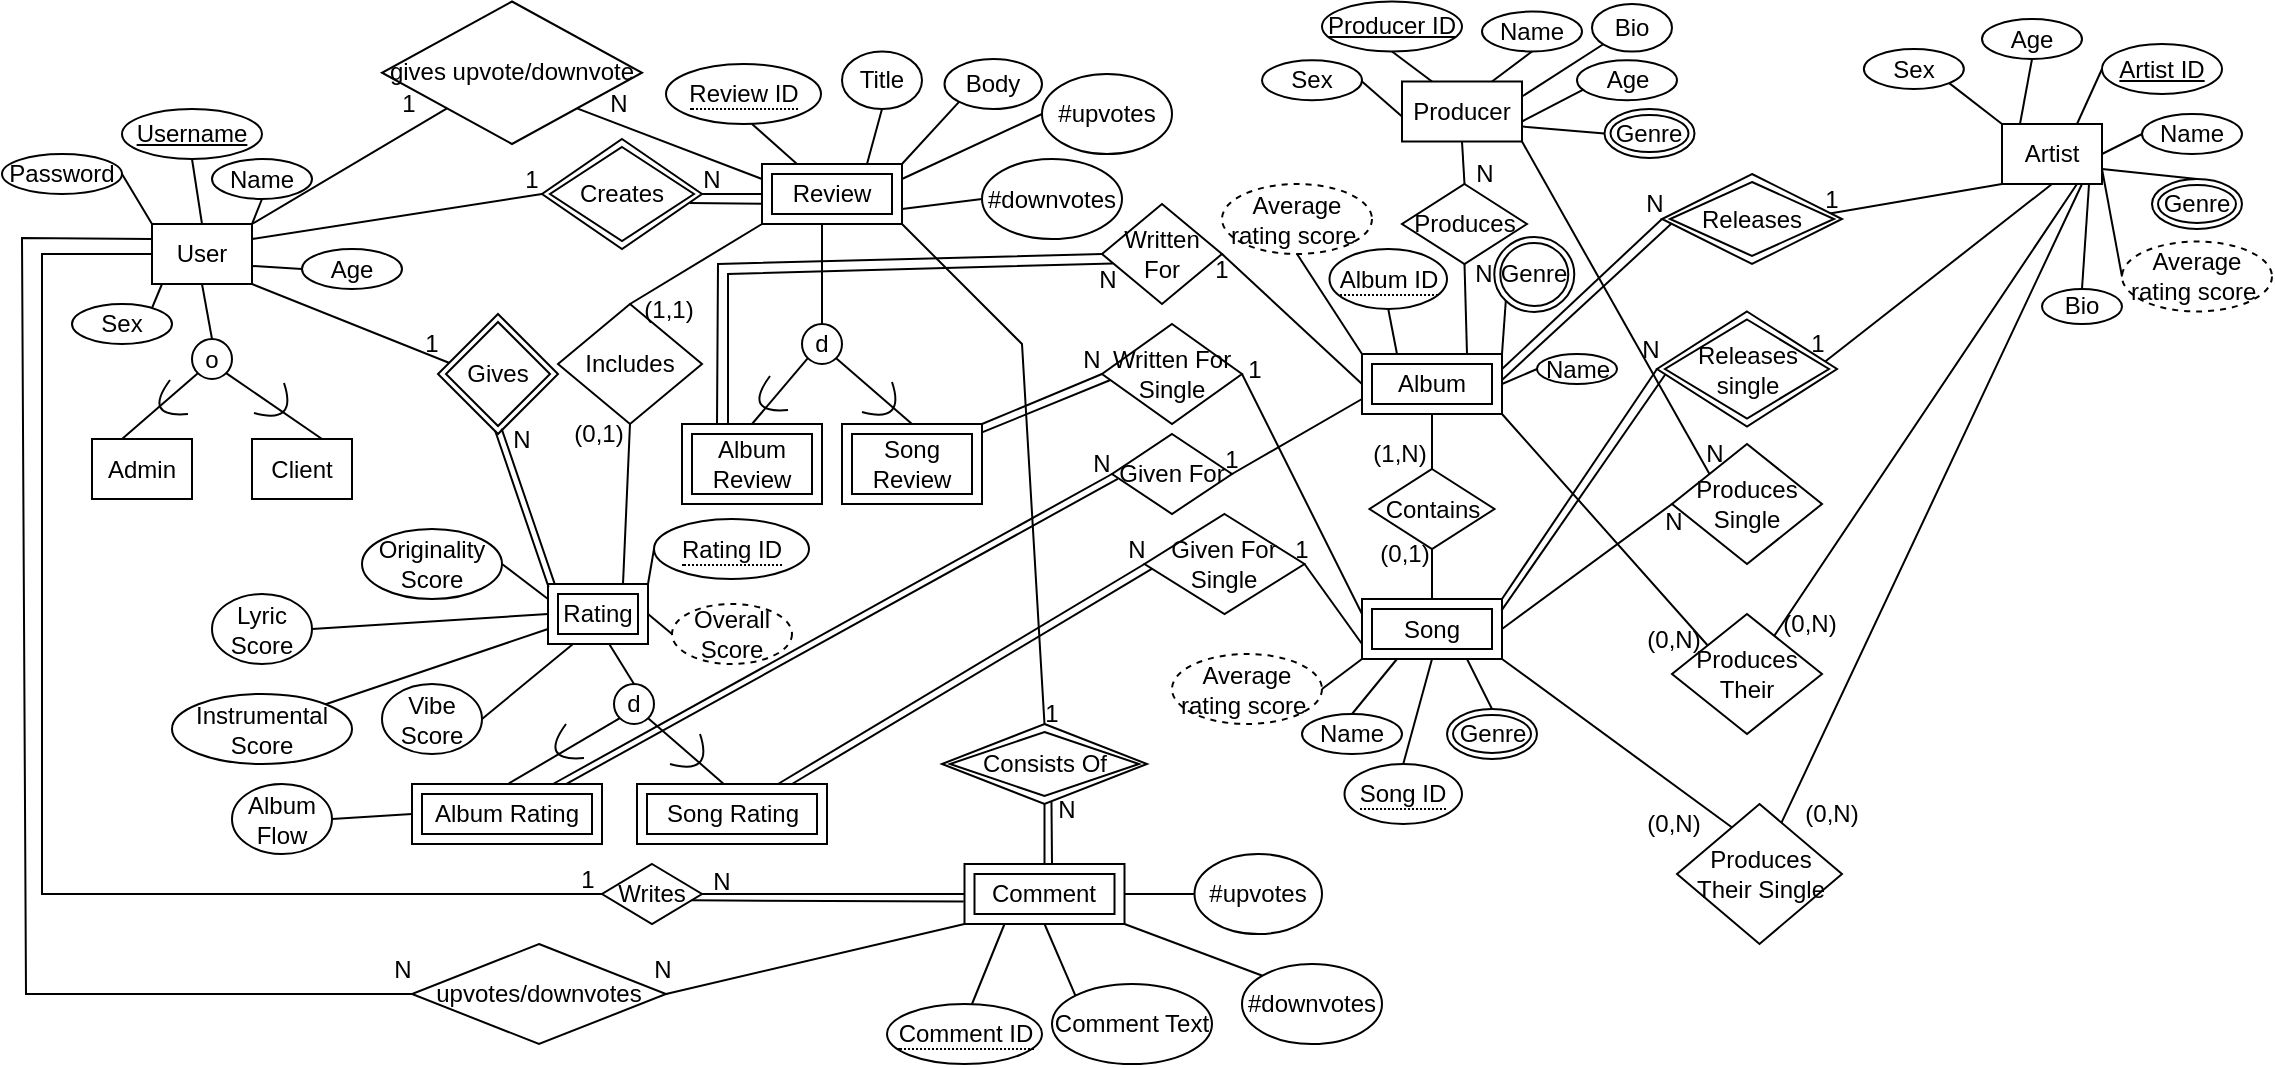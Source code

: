 <mxfile version="22.0.4" type="google">
  <diagram name="Page-1" id="h2Crbd1hbnsb-fY7Zu4p">
    <mxGraphModel grid="1" page="1" gridSize="10" guides="1" tooltips="1" connect="1" arrows="1" fold="1" pageScale="1" pageWidth="850" pageHeight="1100" math="0" shadow="0">
      <root>
        <mxCell id="0" />
        <mxCell id="1" parent="0" />
        <mxCell id="o_Zl0ufaSRQmhO8IQc7K-70" value="Artist" style="rounded=0;whiteSpace=wrap;html=1;" vertex="1" parent="1">
          <mxGeometry x="1030" y="80" width="50" height="30" as="geometry" />
        </mxCell>
        <mxCell id="o_Zl0ufaSRQmhO8IQc7K-71" value="User" style="rounded=0;whiteSpace=wrap;html=1;" vertex="1" parent="1">
          <mxGeometry x="105" y="130" width="50" height="30" as="geometry" />
        </mxCell>
        <mxCell id="o_Zl0ufaSRQmhO8IQc7K-73" value="Comment" style="shape=ext;margin=3;double=1;whiteSpace=wrap;html=1;align=center;" vertex="1" parent="1">
          <mxGeometry x="511.25" y="450" width="80" height="30" as="geometry" />
        </mxCell>
        <mxCell id="o_Zl0ufaSRQmhO8IQc7K-74" value="Client" style="rounded=0;whiteSpace=wrap;html=1;" vertex="1" parent="1">
          <mxGeometry x="155" y="237.5" width="50" height="30" as="geometry" />
        </mxCell>
        <mxCell id="o_Zl0ufaSRQmhO8IQc7K-75" value="Admin" style="rounded=0;whiteSpace=wrap;html=1;" vertex="1" parent="1">
          <mxGeometry x="75" y="237.5" width="50" height="30" as="geometry" />
        </mxCell>
        <mxCell id="o_Zl0ufaSRQmhO8IQc7K-79" value="Producer" style="rounded=0;whiteSpace=wrap;html=1;" vertex="1" parent="1">
          <mxGeometry x="730" y="58.75" width="60" height="30" as="geometry" />
        </mxCell>
        <mxCell id="eHYiYTReSIyvD6H9fJW--7" value="Average rating score&amp;nbsp;" style="ellipse;whiteSpace=wrap;html=1;align=center;dashed=1;" vertex="1" parent="1">
          <mxGeometry x="1090" y="138.75" width="75" height="35" as="geometry" />
        </mxCell>
        <mxCell id="o_Zl0ufaSRQmhO8IQc7K-141" value="Creates" style="shape=rhombus;double=1;perimeter=rhombusPerimeter;whiteSpace=wrap;html=1;align=center;" vertex="1" parent="1">
          <mxGeometry x="300" y="87.5" width="80" height="55" as="geometry" />
        </mxCell>
        <mxCell id="o_Zl0ufaSRQmhO8IQc7K-81" value="" style="endArrow=none;html=1;rounded=0;exitX=0.5;exitY=1;exitDx=0;exitDy=0;entryX=0.5;entryY=0;entryDx=0;entryDy=0;" edge="1" parent="1" source="o_Zl0ufaSRQmhO8IQc7K-71" target="o_Zl0ufaSRQmhO8IQc7K-84">
          <mxGeometry relative="1" as="geometry">
            <mxPoint x="85" y="379.09" as="sourcePoint" />
            <mxPoint x="245" y="379.09" as="targetPoint" />
          </mxGeometry>
        </mxCell>
        <mxCell id="o_Zl0ufaSRQmhO8IQc7K-82" value="" style="endArrow=none;html=1;rounded=0;exitX=1;exitY=0.5;exitDx=0;exitDy=0;entryX=0;entryY=0.5;entryDx=0;entryDy=0;" edge="1" parent="1" source="o_Zl0ufaSRQmhO8IQc7K-80" target="o_Zl0ufaSRQmhO8IQc7K-73">
          <mxGeometry width="50" height="50" relative="1" as="geometry">
            <mxPoint x="420" y="480" as="sourcePoint" />
            <mxPoint x="560" y="500" as="targetPoint" />
          </mxGeometry>
        </mxCell>
        <mxCell id="o_Zl0ufaSRQmhO8IQc7K-83" value="" style="endArrow=none;html=1;rounded=0;entryX=0;entryY=0.5;entryDx=0;entryDy=0;exitX=0;exitY=0.5;exitDx=0;exitDy=0;" edge="1" parent="1" source="o_Zl0ufaSRQmhO8IQc7K-71" target="o_Zl0ufaSRQmhO8IQc7K-80">
          <mxGeometry width="50" height="50" relative="1" as="geometry">
            <mxPoint x="140" y="180" as="sourcePoint" />
            <mxPoint x="297.5" y="470" as="targetPoint" />
            <Array as="points">
              <mxPoint x="50" y="145" />
              <mxPoint x="50" y="465" />
            </Array>
          </mxGeometry>
        </mxCell>
        <mxCell id="o_Zl0ufaSRQmhO8IQc7K-84" value="o" style="ellipse;whiteSpace=wrap;html=1;aspect=fixed;" vertex="1" parent="1">
          <mxGeometry x="125" y="187.5" width="20" height="20" as="geometry" />
        </mxCell>
        <mxCell id="o_Zl0ufaSRQmhO8IQc7K-85" value="" style="endArrow=none;html=1;rounded=0;exitX=0;exitY=1;exitDx=0;exitDy=0;entryX=1;entryY=0;entryDx=0;entryDy=0;" edge="1" parent="1" source="o_Zl0ufaSRQmhO8IQc7K-84">
          <mxGeometry relative="1" as="geometry">
            <mxPoint x="150" y="167.5" as="sourcePoint" />
            <mxPoint x="90" y="237.5" as="targetPoint" />
          </mxGeometry>
        </mxCell>
        <mxCell id="o_Zl0ufaSRQmhO8IQc7K-86" value="" style="endArrow=none;html=1;rounded=0;exitX=1;exitY=1;exitDx=0;exitDy=0;entryX=0;entryY=0;entryDx=0;entryDy=0;" edge="1" parent="1" source="o_Zl0ufaSRQmhO8IQc7K-84">
          <mxGeometry relative="1" as="geometry">
            <mxPoint x="160" y="177.5" as="sourcePoint" />
            <mxPoint x="190" y="237.5" as="targetPoint" />
          </mxGeometry>
        </mxCell>
        <mxCell id="o_Zl0ufaSRQmhO8IQc7K-87" value="" style="endArrow=none;html=1;curved=1;rounded=0;" edge="1" parent="1">
          <mxGeometry width="50" height="50" relative="1" as="geometry">
            <mxPoint x="114" y="208" as="sourcePoint" />
            <mxPoint x="123" y="225" as="targetPoint" />
            <Array as="points">
              <mxPoint x="100" y="227" />
            </Array>
          </mxGeometry>
        </mxCell>
        <mxCell id="o_Zl0ufaSRQmhO8IQc7K-88" value="" style="endArrow=none;html=1;curved=1;rounded=0;" edge="1" parent="1">
          <mxGeometry width="50" height="50" relative="1" as="geometry">
            <mxPoint x="156" y="224.5" as="sourcePoint" />
            <mxPoint x="171" y="209.5" as="targetPoint" />
            <Array as="points">
              <mxPoint x="178" y="230.5" />
            </Array>
          </mxGeometry>
        </mxCell>
        <mxCell id="o_Zl0ufaSRQmhO8IQc7K-90" value="d" style="ellipse;whiteSpace=wrap;html=1;aspect=fixed;" vertex="1" parent="1">
          <mxGeometry x="430" y="180" width="20" height="20" as="geometry" />
        </mxCell>
        <mxCell id="o_Zl0ufaSRQmhO8IQc7K-91" value="" style="endArrow=none;html=1;rounded=0;exitX=0;exitY=1;exitDx=0;exitDy=0;entryX=0.5;entryY=0;entryDx=0;entryDy=0;" edge="1" parent="1" source="o_Zl0ufaSRQmhO8IQc7K-90">
          <mxGeometry relative="1" as="geometry">
            <mxPoint x="615" y="310" as="sourcePoint" />
            <mxPoint x="405.0" y="230" as="targetPoint" />
          </mxGeometry>
        </mxCell>
        <mxCell id="o_Zl0ufaSRQmhO8IQc7K-92" value="" style="endArrow=none;html=1;rounded=0;exitX=1;exitY=1;exitDx=0;exitDy=0;entryX=0.5;entryY=0;entryDx=0;entryDy=0;" edge="1" parent="1" source="o_Zl0ufaSRQmhO8IQc7K-90">
          <mxGeometry relative="1" as="geometry">
            <mxPoint x="625" y="320" as="sourcePoint" />
            <mxPoint x="485.0" y="230" as="targetPoint" />
          </mxGeometry>
        </mxCell>
        <mxCell id="o_Zl0ufaSRQmhO8IQc7K-93" value="" style="endArrow=none;html=1;curved=1;rounded=0;" edge="1" parent="1">
          <mxGeometry width="50" height="50" relative="1" as="geometry">
            <mxPoint x="414" y="206" as="sourcePoint" />
            <mxPoint x="423" y="223" as="targetPoint" />
            <Array as="points">
              <mxPoint x="400" y="225" />
            </Array>
          </mxGeometry>
        </mxCell>
        <mxCell id="o_Zl0ufaSRQmhO8IQc7K-94" value="" style="endArrow=none;html=1;curved=1;rounded=0;" edge="1" parent="1">
          <mxGeometry width="50" height="50" relative="1" as="geometry">
            <mxPoint x="460" y="224" as="sourcePoint" />
            <mxPoint x="475" y="209" as="targetPoint" />
            <Array as="points">
              <mxPoint x="482" y="230" />
            </Array>
          </mxGeometry>
        </mxCell>
        <mxCell id="o_Zl0ufaSRQmhO8IQc7K-96" value="" style="endArrow=none;html=1;rounded=0;exitX=1;exitY=1;exitDx=0;exitDy=0;entryX=0;entryY=0;entryDx=0;entryDy=0;" edge="1" parent="1" source="o_Zl0ufaSRQmhO8IQc7K-71">
          <mxGeometry width="50" height="50" relative="1" as="geometry">
            <mxPoint x="190" y="200" as="sourcePoint" />
            <mxPoint x="255" y="200" as="targetPoint" />
          </mxGeometry>
        </mxCell>
        <mxCell id="o_Zl0ufaSRQmhO8IQc7K-97" value="" style="endArrow=none;html=1;rounded=0;entryX=0.5;entryY=1;entryDx=0;entryDy=0;exitX=0.5;exitY=0;exitDx=0;exitDy=0;" edge="1" parent="1" source="o_Zl0ufaSRQmhO8IQc7K-90">
          <mxGeometry width="50" height="50" relative="1" as="geometry">
            <mxPoint x="380" y="340" as="sourcePoint" />
            <mxPoint x="440.0" y="130" as="targetPoint" />
          </mxGeometry>
        </mxCell>
        <mxCell id="o_Zl0ufaSRQmhO8IQc7K-99" value="Consists Of" style="shape=rhombus;double=1;perimeter=rhombusPerimeter;whiteSpace=wrap;html=1;align=center;" vertex="1" parent="1">
          <mxGeometry x="500" y="380" width="102.5" height="40" as="geometry" />
        </mxCell>
        <mxCell id="o_Zl0ufaSRQmhO8IQc7K-100" value="Produces" style="shape=rhombus;perimeter=rhombusPerimeter;whiteSpace=wrap;html=1;align=center;" vertex="1" parent="1">
          <mxGeometry x="730" y="110" width="62.5" height="40" as="geometry" />
        </mxCell>
        <mxCell id="o_Zl0ufaSRQmhO8IQc7K-101" value="" style="endArrow=none;html=1;rounded=0;entryX=1;entryY=0.5;entryDx=0;entryDy=0;exitX=0.5;exitY=0;exitDx=0;exitDy=0;" edge="1" parent="1" source="o_Zl0ufaSRQmhO8IQc7K-99">
          <mxGeometry relative="1" as="geometry">
            <mxPoint x="330" y="310" as="sourcePoint" />
            <mxPoint x="465.0" y="115" as="targetPoint" />
            <Array as="points">
              <mxPoint x="540" y="190" />
            </Array>
          </mxGeometry>
        </mxCell>
        <mxCell id="o_Zl0ufaSRQmhO8IQc7K-102" value="" style="endArrow=none;html=1;rounded=0;exitX=0.5;exitY=0;exitDx=0;exitDy=0;entryX=0.5;entryY=1;entryDx=0;entryDy=0;" edge="1" parent="1" source="o_Zl0ufaSRQmhO8IQc7K-73" target="o_Zl0ufaSRQmhO8IQc7K-99">
          <mxGeometry relative="1" as="geometry">
            <mxPoint x="102" y="247" as="sourcePoint" />
            <mxPoint x="145" y="280" as="targetPoint" />
          </mxGeometry>
        </mxCell>
        <mxCell id="o_Zl0ufaSRQmhO8IQc7K-103" value="Produces Single" style="shape=rhombus;perimeter=rhombusPerimeter;whiteSpace=wrap;html=1;align=center;" vertex="1" parent="1">
          <mxGeometry x="865" y="240" width="75" height="60" as="geometry" />
        </mxCell>
        <mxCell id="o_Zl0ufaSRQmhO8IQc7K-105" value="Album" style="shape=ext;margin=3;double=1;whiteSpace=wrap;html=1;align=center;" vertex="1" parent="1">
          <mxGeometry x="710" y="195" width="70" height="30" as="geometry" />
        </mxCell>
        <mxCell id="o_Zl0ufaSRQmhO8IQc7K-106" value="Song" style="shape=ext;margin=3;double=1;whiteSpace=wrap;html=1;align=center;" vertex="1" parent="1">
          <mxGeometry x="710" y="317.5" width="70" height="30" as="geometry" />
        </mxCell>
        <mxCell id="o_Zl0ufaSRQmhO8IQc7K-108" value="Written For" style="shape=rhombus;perimeter=rhombusPerimeter;whiteSpace=wrap;html=1;align=center;" vertex="1" parent="1">
          <mxGeometry x="580" y="120" width="60" height="50" as="geometry" />
        </mxCell>
        <mxCell id="o_Zl0ufaSRQmhO8IQc7K-109" value="Written For Single" style="shape=rhombus;perimeter=rhombusPerimeter;whiteSpace=wrap;html=1;align=center;" vertex="1" parent="1">
          <mxGeometry x="580" y="180" width="70" height="50" as="geometry" />
        </mxCell>
        <mxCell id="o_Zl0ufaSRQmhO8IQc7K-110" value="Given For" style="shape=rhombus;perimeter=rhombusPerimeter;whiteSpace=wrap;html=1;align=center;" vertex="1" parent="1">
          <mxGeometry x="585" y="235" width="60" height="40" as="geometry" />
        </mxCell>
        <mxCell id="o_Zl0ufaSRQmhO8IQc7K-111" value="Given For Single" style="shape=rhombus;perimeter=rhombusPerimeter;whiteSpace=wrap;html=1;align=center;" vertex="1" parent="1">
          <mxGeometry x="601.25" y="275" width="80" height="50" as="geometry" />
        </mxCell>
        <mxCell id="o_Zl0ufaSRQmhO8IQc7K-112" value="" style="endArrow=none;html=1;rounded=0;exitX=1;exitY=0.25;exitDx=0;exitDy=0;entryX=0;entryY=0.5;entryDx=0;entryDy=0;" edge="1" parent="1" source="o_Zl0ufaSRQmhO8IQc7K-71" target="o_Zl0ufaSRQmhO8IQc7K-141">
          <mxGeometry relative="1" as="geometry">
            <mxPoint x="410" y="280" as="sourcePoint" />
            <mxPoint x="288" y="115" as="targetPoint" />
          </mxGeometry>
        </mxCell>
        <mxCell id="o_Zl0ufaSRQmhO8IQc7K-113" value="" style="endArrow=none;html=1;rounded=0;entryX=0;entryY=0.5;entryDx=0;entryDy=0;exitX=1;exitY=0.5;exitDx=0;exitDy=0;" edge="1" parent="1" source="o_Zl0ufaSRQmhO8IQc7K-141">
          <mxGeometry relative="1" as="geometry">
            <mxPoint x="390" y="115" as="sourcePoint" />
            <mxPoint x="415.0" y="115" as="targetPoint" />
          </mxGeometry>
        </mxCell>
        <mxCell id="o_Zl0ufaSRQmhO8IQc7K-114" value="" style="endArrow=none;html=1;rounded=0;entryX=0;entryY=0.5;entryDx=0;entryDy=0;exitX=0.25;exitY=0;exitDx=0;exitDy=0;" edge="1" parent="1" target="o_Zl0ufaSRQmhO8IQc7K-108">
          <mxGeometry relative="1" as="geometry">
            <mxPoint x="387.5" y="230" as="sourcePoint" />
            <mxPoint x="590" y="300" as="targetPoint" />
            <Array as="points">
              <mxPoint x="388" y="150" />
            </Array>
          </mxGeometry>
        </mxCell>
        <mxCell id="o_Zl0ufaSRQmhO8IQc7K-115" value="" style="endArrow=none;html=1;rounded=0;entryX=0;entryY=0.5;entryDx=0;entryDy=0;exitX=0.75;exitY=0;exitDx=0;exitDy=0;" edge="1" parent="1" target="o_Zl0ufaSRQmhO8IQc7K-110">
          <mxGeometry relative="1" as="geometry">
            <mxPoint x="305.5" y="410" as="sourcePoint" />
            <mxPoint x="650" y="210" as="targetPoint" />
          </mxGeometry>
        </mxCell>
        <mxCell id="o_Zl0ufaSRQmhO8IQc7K-116" value="" style="endArrow=none;html=1;rounded=0;exitX=1;exitY=0;exitDx=0;exitDy=0;entryX=0;entryY=0.5;entryDx=0;entryDy=0;" edge="1" parent="1" target="o_Zl0ufaSRQmhO8IQc7K-111">
          <mxGeometry relative="1" as="geometry">
            <mxPoint x="418" y="410" as="sourcePoint" />
            <mxPoint x="690" y="210" as="targetPoint" />
          </mxGeometry>
        </mxCell>
        <mxCell id="o_Zl0ufaSRQmhO8IQc7K-117" value="" style="endArrow=none;html=1;rounded=0;exitX=1;exitY=0.5;exitDx=0;exitDy=0;entryX=0;entryY=0.5;entryDx=0;entryDy=0;" edge="1" parent="1" source="o_Zl0ufaSRQmhO8IQc7K-108" target="o_Zl0ufaSRQmhO8IQc7K-105">
          <mxGeometry relative="1" as="geometry">
            <mxPoint x="550" y="270" as="sourcePoint" />
            <mxPoint x="710" y="270" as="targetPoint" />
          </mxGeometry>
        </mxCell>
        <mxCell id="o_Zl0ufaSRQmhO8IQc7K-118" value="" style="endArrow=none;html=1;rounded=0;exitX=1;exitY=0.5;exitDx=0;exitDy=0;entryX=0;entryY=0.75;entryDx=0;entryDy=0;" edge="1" parent="1" source="o_Zl0ufaSRQmhO8IQc7K-110" target="o_Zl0ufaSRQmhO8IQc7K-105">
          <mxGeometry relative="1" as="geometry">
            <mxPoint x="550" y="270" as="sourcePoint" />
            <mxPoint x="710" y="270" as="targetPoint" />
          </mxGeometry>
        </mxCell>
        <mxCell id="o_Zl0ufaSRQmhO8IQc7K-119" value="" style="endArrow=none;html=1;rounded=0;entryX=0;entryY=0.75;entryDx=0;entryDy=0;exitX=1;exitY=0.5;exitDx=0;exitDy=0;" edge="1" parent="1" source="o_Zl0ufaSRQmhO8IQc7K-111" target="o_Zl0ufaSRQmhO8IQc7K-106">
          <mxGeometry relative="1" as="geometry">
            <mxPoint x="550" y="290" as="sourcePoint" />
            <mxPoint x="710" y="290" as="targetPoint" />
          </mxGeometry>
        </mxCell>
        <mxCell id="o_Zl0ufaSRQmhO8IQc7K-120" value="" style="endArrow=none;html=1;rounded=0;exitX=1;exitY=0;exitDx=0;exitDy=0;entryX=0;entryY=0.5;entryDx=0;entryDy=0;" edge="1" parent="1" target="o_Zl0ufaSRQmhO8IQc7K-109">
          <mxGeometry relative="1" as="geometry">
            <mxPoint x="520.0" y="230" as="sourcePoint" />
            <mxPoint x="710" y="290" as="targetPoint" />
          </mxGeometry>
        </mxCell>
        <mxCell id="o_Zl0ufaSRQmhO8IQc7K-121" value="" style="endArrow=none;html=1;rounded=0;exitX=1;exitY=0.5;exitDx=0;exitDy=0;entryX=0;entryY=0.25;entryDx=0;entryDy=0;" edge="1" parent="1" source="o_Zl0ufaSRQmhO8IQc7K-109" target="o_Zl0ufaSRQmhO8IQc7K-106">
          <mxGeometry relative="1" as="geometry">
            <mxPoint x="550" y="290" as="sourcePoint" />
            <mxPoint x="710" y="290" as="targetPoint" />
          </mxGeometry>
        </mxCell>
        <mxCell id="o_Zl0ufaSRQmhO8IQc7K-122" value="" style="endArrow=none;html=1;rounded=0;entryX=0;entryY=1;entryDx=0;entryDy=0;exitX=1;exitY=0.5;exitDx=0;exitDy=0;" edge="1" parent="1" target="o_Zl0ufaSRQmhO8IQc7K-70">
          <mxGeometry relative="1" as="geometry">
            <mxPoint x="942.5" y="125.0" as="sourcePoint" />
            <mxPoint x="850" y="250" as="targetPoint" />
          </mxGeometry>
        </mxCell>
        <mxCell id="o_Zl0ufaSRQmhO8IQc7K-123" value="" style="endArrow=none;html=1;rounded=0;entryX=0;entryY=0.5;entryDx=0;entryDy=0;exitX=1;exitY=0.25;exitDx=0;exitDy=0;" edge="1" parent="1" source="o_Zl0ufaSRQmhO8IQc7K-105" target="ZXEZ7dp9XjpjEU1cNxrp-1">
          <mxGeometry relative="1" as="geometry">
            <mxPoint x="740" y="240" as="sourcePoint" />
            <mxPoint x="862.5" y="125.0" as="targetPoint" />
          </mxGeometry>
        </mxCell>
        <mxCell id="o_Zl0ufaSRQmhO8IQc7K-124" value="" style="endArrow=none;html=1;rounded=0;entryX=0.5;entryY=1;entryDx=0;entryDy=0;exitX=1;exitY=0.5;exitDx=0;exitDy=0;" edge="1" parent="1" target="o_Zl0ufaSRQmhO8IQc7K-70">
          <mxGeometry relative="1" as="geometry">
            <mxPoint x="940" y="200.0" as="sourcePoint" />
            <mxPoint x="900" y="240" as="targetPoint" />
          </mxGeometry>
        </mxCell>
        <mxCell id="o_Zl0ufaSRQmhO8IQc7K-125" value="" style="endArrow=none;html=1;rounded=0;entryX=0;entryY=0.5;entryDx=0;entryDy=0;exitX=1;exitY=0;exitDx=0;exitDy=0;" edge="1" parent="1" source="o_Zl0ufaSRQmhO8IQc7K-106" target="ZXEZ7dp9XjpjEU1cNxrp-2">
          <mxGeometry relative="1" as="geometry">
            <mxPoint x="740" y="270" as="sourcePoint" />
            <mxPoint x="860" y="200.0" as="targetPoint" />
          </mxGeometry>
        </mxCell>
        <mxCell id="o_Zl0ufaSRQmhO8IQc7K-126" value="" style="endArrow=none;html=1;rounded=0;exitX=0.5;exitY=1;exitDx=0;exitDy=0;entryX=0.5;entryY=0;entryDx=0;entryDy=0;" edge="1" parent="1" source="o_Zl0ufaSRQmhO8IQc7K-79" target="o_Zl0ufaSRQmhO8IQc7K-100">
          <mxGeometry relative="1" as="geometry">
            <mxPoint x="760" y="258.75" as="sourcePoint" />
            <mxPoint x="920" y="258.75" as="targetPoint" />
          </mxGeometry>
        </mxCell>
        <mxCell id="o_Zl0ufaSRQmhO8IQc7K-127" value="" style="endArrow=none;html=1;rounded=0;exitX=0.5;exitY=1;exitDx=0;exitDy=0;entryX=0.75;entryY=0;entryDx=0;entryDy=0;" edge="1" parent="1" source="o_Zl0ufaSRQmhO8IQc7K-100" target="o_Zl0ufaSRQmhO8IQc7K-105">
          <mxGeometry relative="1" as="geometry">
            <mxPoint x="760" y="258.75" as="sourcePoint" />
            <mxPoint x="765" y="183.75" as="targetPoint" />
          </mxGeometry>
        </mxCell>
        <mxCell id="o_Zl0ufaSRQmhO8IQc7K-128" value="" style="endArrow=none;html=1;rounded=0;entryX=0;entryY=0.5;entryDx=0;entryDy=0;exitX=1;exitY=0.5;exitDx=0;exitDy=0;" edge="1" parent="1" source="o_Zl0ufaSRQmhO8IQc7K-106" target="o_Zl0ufaSRQmhO8IQc7K-103">
          <mxGeometry relative="1" as="geometry">
            <mxPoint x="740" y="270" as="sourcePoint" />
            <mxPoint x="900" y="270" as="targetPoint" />
          </mxGeometry>
        </mxCell>
        <mxCell id="o_Zl0ufaSRQmhO8IQc7K-129" value="d" style="ellipse;whiteSpace=wrap;html=1;aspect=fixed;" vertex="1" parent="1">
          <mxGeometry x="336" y="360" width="20" height="20" as="geometry" />
        </mxCell>
        <mxCell id="o_Zl0ufaSRQmhO8IQc7K-130" value="" style="endArrow=none;html=1;curved=1;rounded=0;" edge="1" parent="1">
          <mxGeometry width="50" height="50" relative="1" as="geometry">
            <mxPoint x="312" y="380" as="sourcePoint" />
            <mxPoint x="321" y="397" as="targetPoint" />
            <Array as="points">
              <mxPoint x="298" y="399" />
            </Array>
          </mxGeometry>
        </mxCell>
        <mxCell id="o_Zl0ufaSRQmhO8IQc7K-131" value="" style="endArrow=none;html=1;curved=1;rounded=0;" edge="1" parent="1">
          <mxGeometry width="50" height="50" relative="1" as="geometry">
            <mxPoint x="364" y="400" as="sourcePoint" />
            <mxPoint x="379" y="385" as="targetPoint" />
            <Array as="points">
              <mxPoint x="386" y="406" />
            </Array>
          </mxGeometry>
        </mxCell>
        <mxCell id="o_Zl0ufaSRQmhO8IQc7K-132" value="" style="endArrow=none;html=1;rounded=0;entryX=0.25;entryY=1;entryDx=0;entryDy=0;exitX=0.5;exitY=0;exitDx=0;exitDy=0;" edge="1" parent="1" source="o_Zl0ufaSRQmhO8IQc7K-129">
          <mxGeometry relative="1" as="geometry">
            <mxPoint x="390" y="380" as="sourcePoint" />
            <mxPoint x="330.5" y="335" as="targetPoint" />
          </mxGeometry>
        </mxCell>
        <mxCell id="o_Zl0ufaSRQmhO8IQc7K-134" value="" style="endArrow=none;html=1;rounded=0;entryX=0;entryY=1;entryDx=0;entryDy=0;exitX=0.5;exitY=0;exitDx=0;exitDy=0;" edge="1" parent="1" target="o_Zl0ufaSRQmhO8IQc7K-129">
          <mxGeometry relative="1" as="geometry">
            <mxPoint x="283" y="410" as="sourcePoint" />
            <mxPoint x="538" y="340" as="targetPoint" />
          </mxGeometry>
        </mxCell>
        <mxCell id="o_Zl0ufaSRQmhO8IQc7K-136" value="" style="endArrow=none;html=1;rounded=0;exitX=1;exitY=1;exitDx=0;exitDy=0;entryX=0.671;entryY=0.003;entryDx=0;entryDy=0;entryPerimeter=0;" edge="1" parent="1" source="o_Zl0ufaSRQmhO8IQc7K-129">
          <mxGeometry relative="1" as="geometry">
            <mxPoint x="408" y="390" as="sourcePoint" />
            <mxPoint x="391.022" y="410.09" as="targetPoint" />
          </mxGeometry>
        </mxCell>
        <mxCell id="eHYiYTReSIyvD6H9fJW--1" value="Artist ID" style="ellipse;whiteSpace=wrap;html=1;align=center;fontStyle=4;" vertex="1" parent="1">
          <mxGeometry x="1080" y="40" width="60" height="25" as="geometry" />
        </mxCell>
        <mxCell id="o_Zl0ufaSRQmhO8IQc7K-137" value="Rating" style="shape=ext;margin=3;double=1;whiteSpace=wrap;html=1;align=center;" vertex="1" parent="1">
          <mxGeometry x="303" y="310" width="50" height="30" as="geometry" />
        </mxCell>
        <mxCell id="eHYiYTReSIyvD6H9fJW--3" value="Name" style="ellipse;whiteSpace=wrap;html=1;align=center;" vertex="1" parent="1">
          <mxGeometry x="1100" y="75" width="50" height="20" as="geometry" />
        </mxCell>
        <mxCell id="eHYiYTReSIyvD6H9fJW--4" value="" style="endArrow=none;html=1;rounded=0;exitX=0;exitY=0.5;exitDx=0;exitDy=0;entryX=1;entryY=0.5;entryDx=0;entryDy=0;" edge="1" parent="1" source="eHYiYTReSIyvD6H9fJW--3" target="o_Zl0ufaSRQmhO8IQc7K-70">
          <mxGeometry relative="1" as="geometry">
            <mxPoint x="192" y="227" as="sourcePoint" />
            <mxPoint x="1100" y="150" as="targetPoint" />
          </mxGeometry>
        </mxCell>
        <mxCell id="o_Zl0ufaSRQmhO8IQc7K-138" value="Review" style="shape=ext;margin=3;double=1;whiteSpace=wrap;html=1;align=center;" vertex="1" parent="1">
          <mxGeometry x="410" y="100" width="70" height="30" as="geometry" />
        </mxCell>
        <mxCell id="eHYiYTReSIyvD6H9fJW--5" value="" style="endArrow=none;html=1;rounded=0;exitX=0;exitY=0.5;exitDx=0;exitDy=0;entryX=0.75;entryY=0;entryDx=0;entryDy=0;" edge="1" parent="1" source="eHYiYTReSIyvD6H9fJW--1" target="o_Zl0ufaSRQmhO8IQc7K-70">
          <mxGeometry relative="1" as="geometry">
            <mxPoint x="520" y="280" as="sourcePoint" />
            <mxPoint x="680" y="280" as="targetPoint" />
          </mxGeometry>
        </mxCell>
        <mxCell id="o_Zl0ufaSRQmhO8IQc7K-139" value="Album Review" style="shape=ext;margin=3;double=1;whiteSpace=wrap;html=1;align=center;" vertex="1" parent="1">
          <mxGeometry x="370" y="230" width="70" height="40" as="geometry" />
        </mxCell>
        <mxCell id="o_Zl0ufaSRQmhO8IQc7K-140" value="Song Review" style="shape=ext;margin=3;double=1;whiteSpace=wrap;html=1;align=center;" vertex="1" parent="1">
          <mxGeometry x="450" y="230" width="70" height="40" as="geometry" />
        </mxCell>
        <mxCell id="2I1upul8XeKzD1OsK9Qt-34" value="" style="endArrow=none;html=1;rounded=0;entryX=0.75;entryY=1;entryDx=0;entryDy=0;exitX=1;exitY=1;exitDx=0;exitDy=0;" edge="1" parent="1" source="o_Zl0ufaSRQmhO8IQc7K-105" target="o_Zl0ufaSRQmhO8IQc7K-70">
          <mxGeometry width="50" height="50" relative="1" as="geometry">
            <mxPoint x="880" y="400" as="sourcePoint" />
            <mxPoint x="1020" y="210" as="targetPoint" />
            <Array as="points">
              <mxPoint x="900" y="360" />
            </Array>
          </mxGeometry>
        </mxCell>
        <mxCell id="o_Zl0ufaSRQmhO8IQc7K-80" value="Writes" style="shape=rhombus;perimeter=rhombusPerimeter;whiteSpace=wrap;html=1;align=center;" vertex="1" parent="1">
          <mxGeometry x="330" y="450" width="50" height="30" as="geometry" />
        </mxCell>
        <mxCell id="2I1upul8XeKzD1OsK9Qt-35" value="Produces Their" style="shape=rhombus;perimeter=rhombusPerimeter;whiteSpace=wrap;html=1;align=center;" vertex="1" parent="1">
          <mxGeometry x="865" y="325" width="75" height="60" as="geometry" />
        </mxCell>
        <mxCell id="2I1upul8XeKzD1OsK9Qt-36" value="" style="endArrow=none;html=1;rounded=0;exitX=1;exitY=1;exitDx=0;exitDy=0;" edge="1" parent="1" source="2I1upul8XeKzD1OsK9Qt-37">
          <mxGeometry width="50" height="50" relative="1" as="geometry">
            <mxPoint x="900" y="460" as="sourcePoint" />
            <mxPoint x="1070" y="110" as="targetPoint" />
            <Array as="points">
              <mxPoint x="910" y="450" />
            </Array>
          </mxGeometry>
        </mxCell>
        <mxCell id="2I1upul8XeKzD1OsK9Qt-37" value="Produces Their Single" style="shape=rhombus;perimeter=rhombusPerimeter;whiteSpace=wrap;html=1;align=center;" vertex="1" parent="1">
          <mxGeometry x="867.5" y="420" width="82.5" height="70" as="geometry" />
        </mxCell>
        <mxCell id="eHYiYTReSIyvD6H9fJW--9" value="Producer ID" style="ellipse;whiteSpace=wrap;html=1;align=center;fontStyle=4;" vertex="1" parent="1">
          <mxGeometry x="690" y="18.75" width="70" height="25" as="geometry" />
        </mxCell>
        <mxCell id="2I1upul8XeKzD1OsK9Qt-38" value="" style="endArrow=none;html=1;rounded=0;exitX=1;exitY=1;exitDx=0;exitDy=0;entryX=0.332;entryY=0.166;entryDx=0;entryDy=0;entryPerimeter=0;" edge="1" parent="1" source="o_Zl0ufaSRQmhO8IQc7K-106" target="2I1upul8XeKzD1OsK9Qt-37">
          <mxGeometry width="50" height="50" relative="1" as="geometry">
            <mxPoint x="780" y="300" as="sourcePoint" />
            <mxPoint x="890" y="440" as="targetPoint" />
            <Array as="points" />
          </mxGeometry>
        </mxCell>
        <mxCell id="eHYiYTReSIyvD6H9fJW--8" value="" style="endArrow=none;html=1;rounded=0;exitX=0;exitY=0.5;exitDx=0;exitDy=0;entryX=1;entryY=0.75;entryDx=0;entryDy=0;" edge="1" parent="1" source="eHYiYTReSIyvD6H9fJW--7" target="o_Zl0ufaSRQmhO8IQc7K-70">
          <mxGeometry relative="1" as="geometry">
            <mxPoint x="520" y="280" as="sourcePoint" />
            <mxPoint x="680" y="280" as="targetPoint" />
          </mxGeometry>
        </mxCell>
        <mxCell id="o_Zl0ufaSRQmhO8IQc7K-143" value="Gives" style="shape=rhombus;double=1;perimeter=rhombusPerimeter;whiteSpace=wrap;html=1;align=center;" vertex="1" parent="1">
          <mxGeometry x="248" y="175" width="60" height="60" as="geometry" />
        </mxCell>
        <mxCell id="eHYiYTReSIyvD6H9fJW--10" value="Name" style="ellipse;whiteSpace=wrap;html=1;align=center;" vertex="1" parent="1">
          <mxGeometry x="770" y="23.75" width="50" height="20" as="geometry" />
        </mxCell>
        <mxCell id="o_Zl0ufaSRQmhO8IQc7K-144" value="" style="endArrow=none;html=1;rounded=0;entryX=1;entryY=1;entryDx=0;entryDy=0;exitX=0;exitY=0;exitDx=0;exitDy=0;" edge="1" parent="1" source="o_Zl0ufaSRQmhO8IQc7K-103" target="o_Zl0ufaSRQmhO8IQc7K-79">
          <mxGeometry relative="1" as="geometry">
            <mxPoint x="640" y="270" as="sourcePoint" />
            <mxPoint x="800" y="270" as="targetPoint" />
          </mxGeometry>
        </mxCell>
        <mxCell id="eHYiYTReSIyvD6H9fJW--11" value="" style="endArrow=none;html=1;rounded=0;exitX=0.5;exitY=1;exitDx=0;exitDy=0;entryX=0.75;entryY=0;entryDx=0;entryDy=0;" edge="1" parent="1" source="eHYiYTReSIyvD6H9fJW--10" target="o_Zl0ufaSRQmhO8IQc7K-79">
          <mxGeometry relative="1" as="geometry">
            <mxPoint x="1110" y="51.75" as="sourcePoint" />
            <mxPoint x="1098" y="78.75" as="targetPoint" />
          </mxGeometry>
        </mxCell>
        <mxCell id="eHYiYTReSIyvD6H9fJW--12" value="" style="endArrow=none;html=1;rounded=0;exitX=0.5;exitY=1;exitDx=0;exitDy=0;entryX=0.25;entryY=0;entryDx=0;entryDy=0;" edge="1" parent="1" source="eHYiYTReSIyvD6H9fJW--9" target="o_Zl0ufaSRQmhO8IQc7K-79">
          <mxGeometry relative="1" as="geometry">
            <mxPoint x="1110" y="51.75" as="sourcePoint" />
            <mxPoint x="1098" y="78.75" as="targetPoint" />
          </mxGeometry>
        </mxCell>
        <mxCell id="eHYiYTReSIyvD6H9fJW--13" value="Username" style="ellipse;whiteSpace=wrap;html=1;align=center;fontStyle=4;" vertex="1" parent="1">
          <mxGeometry x="90" y="72.5" width="70" height="25" as="geometry" />
        </mxCell>
        <mxCell id="eHYiYTReSIyvD6H9fJW--14" value="" style="endArrow=none;html=1;rounded=0;exitX=0.5;exitY=1;exitDx=0;exitDy=0;entryX=0.5;entryY=0;entryDx=0;entryDy=0;" edge="1" parent="1" source="eHYiYTReSIyvD6H9fJW--13" target="o_Zl0ufaSRQmhO8IQc7K-71">
          <mxGeometry relative="1" as="geometry">
            <mxPoint x="715" y="65" as="sourcePoint" />
            <mxPoint x="743" y="80" as="targetPoint" />
          </mxGeometry>
        </mxCell>
        <mxCell id="eHYiYTReSIyvD6H9fJW--16" value="Name" style="ellipse;whiteSpace=wrap;html=1;align=center;" vertex="1" parent="1">
          <mxGeometry x="135" y="97.5" width="50" height="20" as="geometry" />
        </mxCell>
        <mxCell id="eHYiYTReSIyvD6H9fJW--17" value="Password" style="ellipse;whiteSpace=wrap;html=1;align=center;" vertex="1" parent="1">
          <mxGeometry x="30" y="95" width="60" height="20" as="geometry" />
        </mxCell>
        <mxCell id="eHYiYTReSIyvD6H9fJW--18" value="" style="endArrow=none;html=1;rounded=0;exitX=0.5;exitY=1;exitDx=0;exitDy=0;entryX=1;entryY=0;entryDx=0;entryDy=0;" edge="1" parent="1" source="eHYiYTReSIyvD6H9fJW--16" target="o_Zl0ufaSRQmhO8IQc7K-71">
          <mxGeometry relative="1" as="geometry">
            <mxPoint x="135" y="108" as="sourcePoint" />
            <mxPoint x="140" y="140" as="targetPoint" />
          </mxGeometry>
        </mxCell>
        <mxCell id="eHYiYTReSIyvD6H9fJW--19" value="" style="endArrow=none;html=1;rounded=0;exitX=1;exitY=0.5;exitDx=0;exitDy=0;entryX=0;entryY=0;entryDx=0;entryDy=0;" edge="1" parent="1" source="eHYiYTReSIyvD6H9fJW--17" target="o_Zl0ufaSRQmhO8IQc7K-71">
          <mxGeometry relative="1" as="geometry">
            <mxPoint x="145" y="118" as="sourcePoint" />
            <mxPoint x="150" y="150" as="targetPoint" />
          </mxGeometry>
        </mxCell>
        <mxCell id="o_Zl0ufaSRQmhO8IQc7K-146" value="" style="endArrow=none;html=1;rounded=0;exitX=0.5;exitY=1;exitDx=0;exitDy=0;entryX=0.25;entryY=0;entryDx=0;entryDy=0;" edge="1" parent="1" target="o_Zl0ufaSRQmhO8IQc7K-138">
          <mxGeometry relative="1" as="geometry">
            <mxPoint x="405" y="80" as="sourcePoint" />
            <mxPoint x="660" y="200" as="targetPoint" />
          </mxGeometry>
        </mxCell>
        <mxCell id="o_Zl0ufaSRQmhO8IQc7K-148" value="Title" style="ellipse;whiteSpace=wrap;html=1;align=center;" vertex="1" parent="1">
          <mxGeometry x="450" y="43.75" width="40" height="28.75" as="geometry" />
        </mxCell>
        <mxCell id="o_Zl0ufaSRQmhO8IQc7K-149" value="" style="endArrow=none;html=1;rounded=0;entryX=0.5;entryY=1;entryDx=0;entryDy=0;exitX=0.75;exitY=0;exitDx=0;exitDy=0;" edge="1" parent="1" source="o_Zl0ufaSRQmhO8IQc7K-138" target="o_Zl0ufaSRQmhO8IQc7K-148">
          <mxGeometry relative="1" as="geometry">
            <mxPoint x="500" y="200" as="sourcePoint" />
            <mxPoint x="660" y="200" as="targetPoint" />
          </mxGeometry>
        </mxCell>
        <mxCell id="eHYiYTReSIyvD6H9fJW--21" value="Lyric Score" style="ellipse;whiteSpace=wrap;html=1;align=center;" vertex="1" parent="1">
          <mxGeometry x="135" y="315" width="50" height="35" as="geometry" />
        </mxCell>
        <mxCell id="o_Zl0ufaSRQmhO8IQc7K-150" value="Body" style="ellipse;whiteSpace=wrap;html=1;align=center;" vertex="1" parent="1">
          <mxGeometry x="501.25" y="47.5" width="48.75" height="25" as="geometry" />
        </mxCell>
        <mxCell id="o_Zl0ufaSRQmhO8IQc7K-151" value="" style="endArrow=none;html=1;rounded=0;entryX=0;entryY=1;entryDx=0;entryDy=0;exitX=1;exitY=0;exitDx=0;exitDy=0;" edge="1" parent="1" source="o_Zl0ufaSRQmhO8IQc7K-138" target="o_Zl0ufaSRQmhO8IQc7K-150">
          <mxGeometry relative="1" as="geometry">
            <mxPoint x="480" y="250" as="sourcePoint" />
            <mxPoint x="640" y="250" as="targetPoint" />
          </mxGeometry>
        </mxCell>
        <mxCell id="eHYiYTReSIyvD6H9fJW--22" value="Instrumental Score" style="ellipse;whiteSpace=wrap;html=1;align=center;" vertex="1" parent="1">
          <mxGeometry x="115" y="365" width="90" height="35" as="geometry" />
        </mxCell>
        <mxCell id="2I1upul8XeKzD1OsK9Qt-43" value="" style="shape=link;html=1;rounded=0;entryX=0.038;entryY=0.033;entryDx=0;entryDy=0;entryPerimeter=0;exitX=0.503;exitY=0.964;exitDx=0;exitDy=0;exitPerimeter=0;width=-3.396;" edge="1" parent="1" source="o_Zl0ufaSRQmhO8IQc7K-143" target="o_Zl0ufaSRQmhO8IQc7K-137">
          <mxGeometry relative="1" as="geometry">
            <mxPoint x="280" y="240" as="sourcePoint" />
            <mxPoint x="410" y="280" as="targetPoint" />
          </mxGeometry>
        </mxCell>
        <mxCell id="o_Zl0ufaSRQmhO8IQc7K-152" value="Includes" style="shape=rhombus;perimeter=rhombusPerimeter;whiteSpace=wrap;html=1;align=center;" vertex="1" parent="1">
          <mxGeometry x="308" y="170" width="72" height="60" as="geometry" />
        </mxCell>
        <mxCell id="2I1upul8XeKzD1OsK9Qt-45" value="1" style="text;html=1;strokeColor=none;fillColor=none;align=center;verticalAlign=middle;whiteSpace=wrap;rounded=0;" vertex="1" parent="1">
          <mxGeometry x="240" y="187.5" width="10" height="5" as="geometry" />
        </mxCell>
        <mxCell id="o_Zl0ufaSRQmhO8IQc7K-153" value="" style="endArrow=none;html=1;rounded=0;entryX=0;entryY=1;entryDx=0;entryDy=0;exitX=0.5;exitY=0;exitDx=0;exitDy=0;" edge="1" parent="1" source="o_Zl0ufaSRQmhO8IQc7K-152" target="o_Zl0ufaSRQmhO8IQc7K-138">
          <mxGeometry relative="1" as="geometry">
            <mxPoint x="360" y="230" as="sourcePoint" />
            <mxPoint x="520" y="230" as="targetPoint" />
          </mxGeometry>
        </mxCell>
        <mxCell id="eHYiYTReSIyvD6H9fJW--23" value="Vibe Score" style="ellipse;whiteSpace=wrap;html=1;align=center;" vertex="1" parent="1">
          <mxGeometry x="220" y="360" width="50" height="35" as="geometry" />
        </mxCell>
        <mxCell id="o_Zl0ufaSRQmhO8IQc7K-154" value="" style="endArrow=none;html=1;rounded=0;exitX=0.5;exitY=1;exitDx=0;exitDy=0;entryX=0.75;entryY=0;entryDx=0;entryDy=0;" edge="1" parent="1" source="o_Zl0ufaSRQmhO8IQc7K-152" target="o_Zl0ufaSRQmhO8IQc7K-137">
          <mxGeometry relative="1" as="geometry">
            <mxPoint x="360" y="270" as="sourcePoint" />
            <mxPoint x="520" y="270" as="targetPoint" />
          </mxGeometry>
        </mxCell>
        <mxCell id="o_Zl0ufaSRQmhO8IQc7K-155" value="(0,1)" style="text;html=1;align=center;verticalAlign=middle;resizable=0;points=[];autosize=1;strokeColor=none;fillColor=none;" vertex="1" parent="1">
          <mxGeometry x="303" y="220" width="50" height="30" as="geometry" />
        </mxCell>
        <mxCell id="2I1upul8XeKzD1OsK9Qt-47" value="N" style="text;html=1;strokeColor=none;fillColor=none;align=center;verticalAlign=middle;whiteSpace=wrap;rounded=0;" vertex="1" parent="1">
          <mxGeometry x="280" y="235" width="20" height="5" as="geometry" />
        </mxCell>
        <mxCell id="o_Zl0ufaSRQmhO8IQc7K-156" value="(1,1)" style="text;html=1;align=center;verticalAlign=middle;resizable=0;points=[];autosize=1;strokeColor=none;fillColor=none;" vertex="1" parent="1">
          <mxGeometry x="338" y="157.5" width="50" height="30" as="geometry" />
        </mxCell>
        <mxCell id="eHYiYTReSIyvD6H9fJW--24" value="Originality Score" style="ellipse;whiteSpace=wrap;html=1;align=center;" vertex="1" parent="1">
          <mxGeometry x="210" y="282.5" width="70" height="35" as="geometry" />
        </mxCell>
        <mxCell id="2I1upul8XeKzD1OsK9Qt-54" value="N" style="text;html=1;strokeColor=none;fillColor=none;align=center;verticalAlign=middle;whiteSpace=wrap;rounded=0;" vertex="1" parent="1">
          <mxGeometry x="380" y="105" width="10" height="5" as="geometry" />
        </mxCell>
        <mxCell id="eHYiYTReSIyvD6H9fJW--33" value="Overall Score" style="ellipse;whiteSpace=wrap;html=1;align=center;dashed=1;" vertex="1" parent="1">
          <mxGeometry x="365" y="320" width="60" height="30" as="geometry" />
        </mxCell>
        <mxCell id="2I1upul8XeKzD1OsK9Qt-50" value="N" style="text;html=1;strokeColor=none;fillColor=none;align=center;verticalAlign=middle;whiteSpace=wrap;rounded=0;" vertex="1" parent="1">
          <mxGeometry x="380" y="457.5" width="20" height="2.5" as="geometry" />
        </mxCell>
        <mxCell id="eHYiYTReSIyvD6H9fJW--32" value="" style="endArrow=none;html=1;rounded=0;exitX=0;exitY=0.5;exitDx=0;exitDy=0;entryX=1;entryY=0.5;entryDx=0;entryDy=0;" edge="1" parent="1" source="o_Zl0ufaSRQmhO8IQc7K-137" target="eHYiYTReSIyvD6H9fJW--21">
          <mxGeometry relative="1" as="geometry">
            <mxPoint x="313" y="343" as="sourcePoint" />
            <mxPoint x="202" y="380" as="targetPoint" />
          </mxGeometry>
        </mxCell>
        <mxCell id="eHYiYTReSIyvD6H9fJW--26" value="" style="endArrow=none;html=1;rounded=0;exitX=0.25;exitY=1;exitDx=0;exitDy=0;entryX=1;entryY=0.5;entryDx=0;entryDy=0;" edge="1" parent="1" source="o_Zl0ufaSRQmhO8IQc7K-137" target="eHYiYTReSIyvD6H9fJW--23">
          <mxGeometry relative="1" as="geometry">
            <mxPoint x="321" y="350" as="sourcePoint" />
            <mxPoint x="369" y="330" as="targetPoint" />
          </mxGeometry>
        </mxCell>
        <mxCell id="2I1upul8XeKzD1OsK9Qt-51" value="1" style="text;html=1;strokeColor=none;fillColor=none;align=center;verticalAlign=middle;whiteSpace=wrap;rounded=0;" vertex="1" parent="1">
          <mxGeometry x="318" y="455" width="10" height="5" as="geometry" />
        </mxCell>
        <mxCell id="2I1upul8XeKzD1OsK9Qt-52" value="" style="endArrow=none;html=1;rounded=0;entryX=0;entryY=0.5;entryDx=0;entryDy=0;exitX=0.921;exitY=0.581;exitDx=0;exitDy=0;exitPerimeter=0;" edge="1" parent="1" source="o_Zl0ufaSRQmhO8IQc7K-141">
          <mxGeometry relative="1" as="geometry">
            <mxPoint x="375" y="119.82" as="sourcePoint" />
            <mxPoint x="410.0" y="119.82" as="targetPoint" />
          </mxGeometry>
        </mxCell>
        <mxCell id="2I1upul8XeKzD1OsK9Qt-53" value="1" style="text;html=1;strokeColor=none;fillColor=none;align=center;verticalAlign=middle;whiteSpace=wrap;rounded=0;" vertex="1" parent="1">
          <mxGeometry x="290" y="105" width="10" height="5" as="geometry" />
        </mxCell>
        <mxCell id="eHYiYTReSIyvD6H9fJW--36" value="Song Rating" style="shape=ext;margin=3;double=1;whiteSpace=wrap;html=1;align=center;" vertex="1" parent="1">
          <mxGeometry x="347.5" y="410" width="95" height="30" as="geometry" />
        </mxCell>
        <mxCell id="eHYiYTReSIyvD6H9fJW--27" value="" style="endArrow=none;html=1;rounded=0;exitX=0;exitY=0.25;exitDx=0;exitDy=0;entryX=1;entryY=0.5;entryDx=0;entryDy=0;" edge="1" parent="1" source="o_Zl0ufaSRQmhO8IQc7K-137" target="eHYiYTReSIyvD6H9fJW--24">
          <mxGeometry relative="1" as="geometry">
            <mxPoint x="313" y="350" as="sourcePoint" />
            <mxPoint x="280" y="378" as="targetPoint" />
          </mxGeometry>
        </mxCell>
        <mxCell id="eHYiYTReSIyvD6H9fJW--31" value="" style="endArrow=none;html=1;rounded=0;exitX=0;exitY=0.75;exitDx=0;exitDy=0;entryX=1;entryY=0;entryDx=0;entryDy=0;" edge="1" parent="1" source="o_Zl0ufaSRQmhO8IQc7K-137" target="eHYiYTReSIyvD6H9fJW--22">
          <mxGeometry relative="1" as="geometry">
            <mxPoint x="313" y="350" as="sourcePoint" />
            <mxPoint x="280" y="378" as="targetPoint" />
          </mxGeometry>
        </mxCell>
        <mxCell id="o_Zl0ufaSRQmhO8IQc7K-158" value="" style="endArrow=none;html=1;rounded=0;exitX=0.5;exitY=0;exitDx=0;exitDy=0;entryX=0.25;entryY=1;entryDx=0;entryDy=0;" edge="1" parent="1" target="o_Zl0ufaSRQmhO8IQc7K-73">
          <mxGeometry relative="1" as="geometry">
            <mxPoint x="515" y="520" as="sourcePoint" />
            <mxPoint x="680" y="490" as="targetPoint" />
          </mxGeometry>
        </mxCell>
        <mxCell id="o_Zl0ufaSRQmhO8IQc7K-159" value="Comment Text" style="ellipse;whiteSpace=wrap;html=1;align=center;" vertex="1" parent="1">
          <mxGeometry x="555" y="510" width="80" height="40" as="geometry" />
        </mxCell>
        <mxCell id="2I1upul8XeKzD1OsK9Qt-55" value="" style="endArrow=none;html=1;rounded=0;entryX=0.048;entryY=0.56;entryDx=0;entryDy=0;entryPerimeter=0;exitX=0.813;exitY=-0.003;exitDx=0;exitDy=0;exitPerimeter=0;" edge="1" parent="1" source="eHYiYTReSIyvD6H9fJW--35" target="o_Zl0ufaSRQmhO8IQc7K-110">
          <mxGeometry relative="1" as="geometry">
            <mxPoint x="320" y="408" as="sourcePoint" />
            <mxPoint x="590" y="256.82" as="targetPoint" />
          </mxGeometry>
        </mxCell>
        <mxCell id="eHYiYTReSIyvD6H9fJW--35" value="Album Rating" style="shape=ext;margin=3;double=1;whiteSpace=wrap;html=1;align=center;" vertex="1" parent="1">
          <mxGeometry x="235" y="410" width="95" height="30" as="geometry" />
        </mxCell>
        <mxCell id="eHYiYTReSIyvD6H9fJW--34" value="" style="endArrow=none;html=1;rounded=0;exitX=1;exitY=0.5;exitDx=0;exitDy=0;entryX=0;entryY=0.5;entryDx=0;entryDy=0;" edge="1" parent="1" source="o_Zl0ufaSRQmhO8IQc7K-137" target="eHYiYTReSIyvD6H9fJW--33">
          <mxGeometry relative="1" as="geometry">
            <mxPoint x="313" y="328" as="sourcePoint" />
            <mxPoint x="290" y="310" as="targetPoint" />
          </mxGeometry>
        </mxCell>
        <mxCell id="o_Zl0ufaSRQmhO8IQc7K-160" value="" style="endArrow=none;html=1;rounded=0;exitX=0.5;exitY=1;exitDx=0;exitDy=0;entryX=0;entryY=0;entryDx=0;entryDy=0;" edge="1" parent="1" source="o_Zl0ufaSRQmhO8IQc7K-73" target="o_Zl0ufaSRQmhO8IQc7K-159">
          <mxGeometry relative="1" as="geometry">
            <mxPoint x="510" y="510" as="sourcePoint" />
            <mxPoint x="670" y="510" as="targetPoint" />
          </mxGeometry>
        </mxCell>
        <mxCell id="2I1upul8XeKzD1OsK9Qt-58" value="" style="endArrow=none;html=1;rounded=0;exitX=1;exitY=0;exitDx=0;exitDy=0;entryX=0.048;entryY=0.546;entryDx=0;entryDy=0;entryPerimeter=0;" edge="1" parent="1" target="o_Zl0ufaSRQmhO8IQc7K-111">
          <mxGeometry relative="1" as="geometry">
            <mxPoint x="425" y="410" as="sourcePoint" />
            <mxPoint x="608" y="300" as="targetPoint" />
          </mxGeometry>
        </mxCell>
        <mxCell id="o_Zl0ufaSRQmhO8IQc7K-161" value="#upvotes" style="ellipse;whiteSpace=wrap;html=1;align=center;" vertex="1" parent="1">
          <mxGeometry x="626.25" y="445" width="63.75" height="40" as="geometry" />
        </mxCell>
        <mxCell id="2I1upul8XeKzD1OsK9Qt-49" value="" style="endArrow=none;html=1;rounded=0;entryX=-0.005;entryY=0.625;entryDx=0;entryDy=0;entryPerimeter=0;exitX=0.895;exitY=0.606;exitDx=0;exitDy=0;exitPerimeter=0;" edge="1" parent="1" source="o_Zl0ufaSRQmhO8IQc7K-80" target="o_Zl0ufaSRQmhO8IQc7K-73">
          <mxGeometry width="50" height="50" relative="1" as="geometry">
            <mxPoint x="370" y="479.39" as="sourcePoint" />
            <mxPoint x="600" y="470" as="targetPoint" />
          </mxGeometry>
        </mxCell>
        <mxCell id="o_Zl0ufaSRQmhO8IQc7K-162" value="#downvotes" style="ellipse;whiteSpace=wrap;html=1;align=center;" vertex="1" parent="1">
          <mxGeometry x="650" y="500" width="70" height="40" as="geometry" />
        </mxCell>
        <mxCell id="2I1upul8XeKzD1OsK9Qt-56" value="N" style="text;html=1;strokeColor=none;fillColor=none;align=center;verticalAlign=middle;whiteSpace=wrap;rounded=0;" vertex="1" parent="1">
          <mxGeometry x="570" y="247.5" width="20" height="5" as="geometry" />
        </mxCell>
        <mxCell id="2I1upul8XeKzD1OsK9Qt-57" value="1" style="text;html=1;strokeColor=none;fillColor=none;align=center;verticalAlign=middle;whiteSpace=wrap;rounded=0;" vertex="1" parent="1">
          <mxGeometry x="640" y="245" width="10" height="5" as="geometry" />
        </mxCell>
        <mxCell id="o_Zl0ufaSRQmhO8IQc7K-164" value="" style="endArrow=none;html=1;rounded=0;entryX=0;entryY=0.5;entryDx=0;entryDy=0;exitX=1;exitY=0.5;exitDx=0;exitDy=0;" edge="1" parent="1" source="o_Zl0ufaSRQmhO8IQc7K-73" target="o_Zl0ufaSRQmhO8IQc7K-161">
          <mxGeometry relative="1" as="geometry">
            <mxPoint x="530" y="500" as="sourcePoint" />
            <mxPoint x="690" y="500" as="targetPoint" />
          </mxGeometry>
        </mxCell>
        <mxCell id="2I1upul8XeKzD1OsK9Qt-59" value="N" style="text;html=1;strokeColor=none;fillColor=none;align=center;verticalAlign=middle;whiteSpace=wrap;rounded=0;" vertex="1" parent="1">
          <mxGeometry x="590" y="290" width="15" height="5" as="geometry" />
        </mxCell>
        <mxCell id="2I1upul8XeKzD1OsK9Qt-60" value="1" style="text;html=1;strokeColor=none;fillColor=none;align=center;verticalAlign=middle;whiteSpace=wrap;rounded=0;" vertex="1" parent="1">
          <mxGeometry x="680" y="290" height="5" as="geometry" />
        </mxCell>
        <mxCell id="eHYiYTReSIyvD6H9fJW--37" value="Name" style="ellipse;whiteSpace=wrap;html=1;align=center;" vertex="1" parent="1">
          <mxGeometry x="680" y="375" width="50" height="20" as="geometry" />
        </mxCell>
        <mxCell id="o_Zl0ufaSRQmhO8IQc7K-166" value="" style="endArrow=none;html=1;rounded=0;exitX=0.5;exitY=1;exitDx=0;exitDy=0;entryX=0.25;entryY=0;entryDx=0;entryDy=0;" edge="1" parent="1" source="eHYiYTReSIyvD6H9fJW--54" target="o_Zl0ufaSRQmhO8IQc7K-105">
          <mxGeometry relative="1" as="geometry">
            <mxPoint x="732.815" y="171.25" as="sourcePoint" />
            <mxPoint x="747.5" y="183.75" as="targetPoint" />
          </mxGeometry>
        </mxCell>
        <mxCell id="eHYiYTReSIyvD6H9fJW--38" value="" style="endArrow=none;html=1;rounded=0;entryX=0.5;entryY=0;entryDx=0;entryDy=0;exitX=0.25;exitY=1;exitDx=0;exitDy=0;" edge="1" parent="1" source="o_Zl0ufaSRQmhO8IQc7K-106" target="eHYiYTReSIyvD6H9fJW--37">
          <mxGeometry relative="1" as="geometry">
            <mxPoint x="691" y="475" as="sourcePoint" />
            <mxPoint x="726" y="475" as="targetPoint" />
          </mxGeometry>
        </mxCell>
        <mxCell id="2I1upul8XeKzD1OsK9Qt-65" value="" style="endArrow=none;html=1;rounded=0;entryX=0.042;entryY=0.546;entryDx=0;entryDy=0;exitX=0.996;exitY=0.194;exitDx=0;exitDy=0;entryPerimeter=0;exitPerimeter=0;" edge="1" parent="1" source="o_Zl0ufaSRQmhO8IQc7K-106">
          <mxGeometry relative="1" as="geometry">
            <mxPoint x="780" y="277.5" as="sourcePoint" />
            <mxPoint x="863.36" y="202.76" as="targetPoint" />
          </mxGeometry>
        </mxCell>
        <mxCell id="2I1upul8XeKzD1OsK9Qt-63" value="1" style="text;html=1;strokeColor=none;fillColor=none;align=center;verticalAlign=middle;whiteSpace=wrap;rounded=0;" vertex="1" parent="1">
          <mxGeometry x="940" y="115" width="10" height="5" as="geometry" />
        </mxCell>
        <mxCell id="o_Zl0ufaSRQmhO8IQc7K-167" value="Genre" style="ellipse;shape=doubleEllipse;margin=3;whiteSpace=wrap;html=1;align=center;" vertex="1" parent="1">
          <mxGeometry x="776.14" y="136.45" width="40" height="37.5" as="geometry" />
        </mxCell>
        <mxCell id="2I1upul8XeKzD1OsK9Qt-61" value="" style="endArrow=none;html=1;rounded=0;entryX=0.052;entryY=0.561;entryDx=0;entryDy=0;exitX=1;exitY=0.25;exitDx=0;exitDy=0;entryPerimeter=0;" edge="1" parent="1">
          <mxGeometry relative="1" as="geometry">
            <mxPoint x="780" y="208" as="sourcePoint" />
            <mxPoint x="866.66" y="128.05" as="targetPoint" />
          </mxGeometry>
        </mxCell>
        <mxCell id="o_Zl0ufaSRQmhO8IQc7K-163" value="" style="endArrow=none;html=1;rounded=0;exitX=1;exitY=1;exitDx=0;exitDy=0;entryX=0;entryY=0;entryDx=0;entryDy=0;" edge="1" parent="1" source="o_Zl0ufaSRQmhO8IQc7K-73" target="o_Zl0ufaSRQmhO8IQc7K-162">
          <mxGeometry relative="1" as="geometry">
            <mxPoint x="530" y="500" as="sourcePoint" />
            <mxPoint x="690" y="500" as="targetPoint" />
          </mxGeometry>
        </mxCell>
        <mxCell id="2I1upul8XeKzD1OsK9Qt-62" value="N" style="text;html=1;strokeColor=none;fillColor=none;align=center;verticalAlign=middle;whiteSpace=wrap;rounded=0;" vertex="1" parent="1">
          <mxGeometry x="850" y="120" width="12.5" as="geometry" />
        </mxCell>
        <mxCell id="o_Zl0ufaSRQmhO8IQc7K-169" value="" style="endArrow=none;html=1;rounded=0;entryX=0;entryY=1;entryDx=0;entryDy=0;exitX=1;exitY=0;exitDx=0;exitDy=0;" edge="1" parent="1" source="o_Zl0ufaSRQmhO8IQc7K-105" target="o_Zl0ufaSRQmhO8IQc7K-167">
          <mxGeometry relative="1" as="geometry">
            <mxPoint x="782.5" y="183.75" as="sourcePoint" />
            <mxPoint x="870" y="218.75" as="targetPoint" />
          </mxGeometry>
        </mxCell>
        <mxCell id="2I1upul8XeKzD1OsK9Qt-67" value="N" style="text;html=1;strokeColor=none;fillColor=none;align=center;verticalAlign=middle;whiteSpace=wrap;rounded=0;" vertex="1" parent="1">
          <mxGeometry x="847.5" y="192.5" width="12.5" as="geometry" />
        </mxCell>
        <mxCell id="o_Zl0ufaSRQmhO8IQc7K-170" value="#upvotes" style="ellipse;whiteSpace=wrap;html=1;align=center;" vertex="1" parent="1">
          <mxGeometry x="550" y="55" width="65" height="40" as="geometry" />
        </mxCell>
        <mxCell id="2I1upul8XeKzD1OsK9Qt-68" value="1" style="text;html=1;strokeColor=none;fillColor=none;align=center;verticalAlign=middle;whiteSpace=wrap;rounded=0;" vertex="1" parent="1">
          <mxGeometry x="932.5" y="187.5" width="10" height="5" as="geometry" />
        </mxCell>
        <mxCell id="o_Zl0ufaSRQmhO8IQc7K-171" value="#downvotes" style="ellipse;whiteSpace=wrap;html=1;align=center;" vertex="1" parent="1">
          <mxGeometry x="520" y="97.5" width="70" height="40" as="geometry" />
        </mxCell>
        <mxCell id="o_Zl0ufaSRQmhO8IQc7K-172" value="" style="endArrow=none;html=1;rounded=0;entryX=0;entryY=0.5;entryDx=0;entryDy=0;exitX=1;exitY=0.25;exitDx=0;exitDy=0;" edge="1" parent="1" source="o_Zl0ufaSRQmhO8IQc7K-138" target="o_Zl0ufaSRQmhO8IQc7K-170">
          <mxGeometry relative="1" as="geometry">
            <mxPoint x="410" y="120" as="sourcePoint" />
            <mxPoint x="570" y="120" as="targetPoint" />
          </mxGeometry>
        </mxCell>
        <mxCell id="o_Zl0ufaSRQmhO8IQc7K-174" value="" style="endArrow=none;html=1;rounded=0;entryX=0;entryY=0.5;entryDx=0;entryDy=0;exitX=1;exitY=0.75;exitDx=0;exitDy=0;" edge="1" parent="1" source="o_Zl0ufaSRQmhO8IQc7K-138" target="o_Zl0ufaSRQmhO8IQc7K-171">
          <mxGeometry relative="1" as="geometry">
            <mxPoint x="410" y="120" as="sourcePoint" />
            <mxPoint x="570" y="120" as="targetPoint" />
          </mxGeometry>
        </mxCell>
        <mxCell id="o_Zl0ufaSRQmhO8IQc7K-175" value="gives upvote/downvote" style="shape=rhombus;perimeter=rhombusPerimeter;whiteSpace=wrap;html=1;align=center;" vertex="1" parent="1">
          <mxGeometry x="220" y="18.75" width="130" height="71.25" as="geometry" />
        </mxCell>
        <mxCell id="o_Zl0ufaSRQmhO8IQc7K-176" value="" style="endArrow=none;html=1;rounded=0;exitX=1;exitY=0;exitDx=0;exitDy=0;entryX=0;entryY=1;entryDx=0;entryDy=0;" edge="1" parent="1" source="o_Zl0ufaSRQmhO8IQc7K-71" target="o_Zl0ufaSRQmhO8IQc7K-175">
          <mxGeometry relative="1" as="geometry">
            <mxPoint x="310" y="140" as="sourcePoint" />
            <mxPoint x="470" y="140" as="targetPoint" />
          </mxGeometry>
        </mxCell>
        <mxCell id="eHYiYTReSIyvD6H9fJW--41" value="Contains" style="shape=rhombus;perimeter=rhombusPerimeter;whiteSpace=wrap;html=1;align=center;" vertex="1" parent="1">
          <mxGeometry x="713.75" y="252.5" width="62.5" height="40" as="geometry" />
        </mxCell>
        <mxCell id="o_Zl0ufaSRQmhO8IQc7K-177" value="" style="endArrow=none;html=1;rounded=0;exitX=1;exitY=1;exitDx=0;exitDy=0;entryX=0;entryY=0.25;entryDx=0;entryDy=0;" edge="1" parent="1" source="o_Zl0ufaSRQmhO8IQc7K-175" target="o_Zl0ufaSRQmhO8IQc7K-138">
          <mxGeometry relative="1" as="geometry">
            <mxPoint x="370" y="140" as="sourcePoint" />
            <mxPoint x="530" y="140" as="targetPoint" />
          </mxGeometry>
        </mxCell>
        <mxCell id="eHYiYTReSIyvD6H9fJW--42" value="" style="endArrow=none;html=1;rounded=0;exitX=0.5;exitY=0;exitDx=0;exitDy=0;entryX=0.5;entryY=1;entryDx=0;entryDy=0;" edge="1" parent="1" source="eHYiYTReSIyvD6H9fJW--41" target="o_Zl0ufaSRQmhO8IQc7K-105">
          <mxGeometry relative="1" as="geometry">
            <mxPoint x="755" y="170" as="sourcePoint" />
            <mxPoint x="755" y="205" as="targetPoint" />
          </mxGeometry>
        </mxCell>
        <mxCell id="2I1upul8XeKzD1OsK9Qt-70" value="N" style="text;html=1;strokeColor=none;fillColor=none;align=center;verticalAlign=middle;whiteSpace=wrap;rounded=0;" vertex="1" parent="1">
          <mxGeometry x="765" y="103.75" width="12.5" height="2.5" as="geometry" />
        </mxCell>
        <mxCell id="eHYiYTReSIyvD6H9fJW--43" value="" style="endArrow=none;html=1;rounded=0;exitX=0.5;exitY=0;exitDx=0;exitDy=0;entryX=0.5;entryY=1;entryDx=0;entryDy=0;" edge="1" parent="1" source="o_Zl0ufaSRQmhO8IQc7K-106" target="eHYiYTReSIyvD6H9fJW--41">
          <mxGeometry relative="1" as="geometry">
            <mxPoint x="755" y="263" as="sourcePoint" />
            <mxPoint x="755" y="235" as="targetPoint" />
          </mxGeometry>
        </mxCell>
        <mxCell id="2I1upul8XeKzD1OsK9Qt-71" value="N" style="text;html=1;strokeColor=none;fillColor=none;align=center;verticalAlign=middle;whiteSpace=wrap;rounded=0;" vertex="1" parent="1">
          <mxGeometry x="770" y="151.25" width="2.5" height="7.5" as="geometry" />
        </mxCell>
        <mxCell id="eHYiYTReSIyvD6H9fJW--44" value="Genre" style="ellipse;shape=doubleEllipse;margin=3;whiteSpace=wrap;html=1;align=center;" vertex="1" parent="1">
          <mxGeometry x="752.5" y="372.5" width="45" height="25" as="geometry" />
        </mxCell>
        <mxCell id="o_Zl0ufaSRQmhO8IQc7K-178" value="upvotes/downvotes" style="shape=rhombus;perimeter=rhombusPerimeter;whiteSpace=wrap;html=1;align=center;" vertex="1" parent="1">
          <mxGeometry x="235" y="490" width="127" height="50" as="geometry" />
        </mxCell>
        <mxCell id="2I1upul8XeKzD1OsK9Qt-73" value="N" style="text;html=1;strokeColor=none;fillColor=none;align=center;verticalAlign=middle;whiteSpace=wrap;rounded=0;" vertex="1" parent="1">
          <mxGeometry x="880" y="245" width="12.5" as="geometry" />
        </mxCell>
        <mxCell id="o_Zl0ufaSRQmhO8IQc7K-179" value="" style="endArrow=none;html=1;rounded=0;entryX=0;entryY=0.25;entryDx=0;entryDy=0;exitX=0;exitY=0.5;exitDx=0;exitDy=0;" edge="1" parent="1" source="o_Zl0ufaSRQmhO8IQc7K-178" target="o_Zl0ufaSRQmhO8IQc7K-71">
          <mxGeometry relative="1" as="geometry">
            <mxPoint x="400" y="310" as="sourcePoint" />
            <mxPoint x="560" y="310" as="targetPoint" />
            <Array as="points">
              <mxPoint x="42" y="515" />
              <mxPoint x="40" y="137" />
            </Array>
          </mxGeometry>
        </mxCell>
        <mxCell id="eHYiYTReSIyvD6H9fJW--48" value="&lt;span style=&quot;border-bottom: 1px dotted&quot;&gt;Comment ID&lt;/span&gt;" style="ellipse;whiteSpace=wrap;html=1;align=center;" vertex="1" parent="1">
          <mxGeometry x="472.5" y="520" width="77.5" height="30" as="geometry" />
        </mxCell>
        <mxCell id="eHYiYTReSIyvD6H9fJW--46" value="" style="endArrow=none;html=1;rounded=0;entryX=0.5;entryY=0;entryDx=0;entryDy=0;exitX=0.75;exitY=1;exitDx=0;exitDy=0;" edge="1" parent="1" source="o_Zl0ufaSRQmhO8IQc7K-106" target="eHYiYTReSIyvD6H9fJW--44">
          <mxGeometry relative="1" as="geometry">
            <mxPoint x="738" y="358" as="sourcePoint" />
            <mxPoint x="715" y="385" as="targetPoint" />
          </mxGeometry>
        </mxCell>
        <mxCell id="2I1upul8XeKzD1OsK9Qt-77" value="N" style="text;html=1;strokeColor=none;fillColor=none;align=center;verticalAlign=middle;whiteSpace=wrap;rounded=0;" vertex="1" parent="1">
          <mxGeometry x="865" y="275" width="2.5" height="7.5" as="geometry" />
        </mxCell>
        <mxCell id="2I1upul8XeKzD1OsK9Qt-78" value="(0,N)" style="text;html=1;strokeColor=none;fillColor=none;align=center;verticalAlign=middle;whiteSpace=wrap;rounded=0;" vertex="1" parent="1">
          <mxGeometry x="918.13" y="320" width="31.87" height="20" as="geometry" />
        </mxCell>
        <mxCell id="o_Zl0ufaSRQmhO8IQc7K-180" value="" style="endArrow=none;html=1;rounded=0;entryX=0;entryY=1;entryDx=0;entryDy=0;exitX=1;exitY=0.5;exitDx=0;exitDy=0;" edge="1" parent="1" source="o_Zl0ufaSRQmhO8IQc7K-178" target="o_Zl0ufaSRQmhO8IQc7K-73">
          <mxGeometry relative="1" as="geometry">
            <mxPoint x="330" y="440" as="sourcePoint" />
            <mxPoint x="490" y="440" as="targetPoint" />
          </mxGeometry>
        </mxCell>
        <mxCell id="eHYiYTReSIyvD6H9fJW--49" value="&lt;span style=&quot;border-bottom: 1px dotted&quot;&gt;Review ID&lt;/span&gt;" style="ellipse;whiteSpace=wrap;html=1;align=center;" vertex="1" parent="1">
          <mxGeometry x="362" y="50" width="77.5" height="30" as="geometry" />
        </mxCell>
        <mxCell id="2I1upul8XeKzD1OsK9Qt-81" value="(0,N)" style="text;html=1;strokeColor=none;fillColor=none;align=center;verticalAlign=middle;whiteSpace=wrap;rounded=0;" vertex="1" parent="1">
          <mxGeometry x="850.31" y="327.5" width="31.87" height="20" as="geometry" />
        </mxCell>
        <mxCell id="eHYiYTReSIyvD6H9fJW--50" value="&lt;span style=&quot;border-bottom: 1px dotted&quot;&gt;Song ID&lt;/span&gt;" style="ellipse;whiteSpace=wrap;html=1;align=center;" vertex="1" parent="1">
          <mxGeometry x="701.25" y="400" width="58.75" height="30" as="geometry" />
        </mxCell>
        <mxCell id="o_Zl0ufaSRQmhO8IQc7K-182" value="N" style="text;html=1;align=center;verticalAlign=middle;resizable=0;points=[];autosize=1;strokeColor=none;fillColor=none;" vertex="1" parent="1">
          <mxGeometry x="215" y="488" width="30" height="30" as="geometry" />
        </mxCell>
        <mxCell id="eHYiYTReSIyvD6H9fJW--52" value="" style="endArrow=none;html=1;rounded=0;entryX=0.5;entryY=0;entryDx=0;entryDy=0;exitX=0.5;exitY=1;exitDx=0;exitDy=0;" edge="1" parent="1" source="o_Zl0ufaSRQmhO8IQc7K-106" target="eHYiYTReSIyvD6H9fJW--50">
          <mxGeometry relative="1" as="geometry">
            <mxPoint x="738" y="358" as="sourcePoint" />
            <mxPoint x="715" y="385" as="targetPoint" />
          </mxGeometry>
        </mxCell>
        <mxCell id="o_Zl0ufaSRQmhO8IQc7K-181" value="N" style="text;html=1;align=center;verticalAlign=middle;resizable=0;points=[];autosize=1;strokeColor=none;fillColor=none;" vertex="1" parent="1">
          <mxGeometry x="345" y="488" width="30" height="30" as="geometry" />
        </mxCell>
        <mxCell id="eHYiYTReSIyvD6H9fJW--54" value="&lt;span style=&quot;border-bottom: 1px dotted&quot;&gt;Album ID&lt;/span&gt;" style="ellipse;whiteSpace=wrap;html=1;align=center;" vertex="1" parent="1">
          <mxGeometry x="693.75" y="142.5" width="58.75" height="30" as="geometry" />
        </mxCell>
        <mxCell id="2I1upul8XeKzD1OsK9Qt-83" value="(0,N)" style="text;html=1;strokeColor=none;fillColor=none;align=center;verticalAlign=middle;whiteSpace=wrap;rounded=0;" vertex="1" parent="1">
          <mxGeometry x="929.06" y="415" width="31.87" height="20" as="geometry" />
        </mxCell>
        <mxCell id="2I1upul8XeKzD1OsK9Qt-84" value="(0,N)" style="text;html=1;strokeColor=none;fillColor=none;align=center;verticalAlign=middle;whiteSpace=wrap;rounded=0;" vertex="1" parent="1">
          <mxGeometry x="850.32" y="420" width="31.87" height="20" as="geometry" />
        </mxCell>
        <mxCell id="DbJ6HfeW7WeGlLHHmVLn-2" value="" style="endArrow=none;html=1;rounded=0;entryX=0.091;entryY=0.594;entryDx=0;entryDy=0;entryPerimeter=0;" edge="1" parent="1" target="o_Zl0ufaSRQmhO8IQc7K-108">
          <mxGeometry relative="1" as="geometry">
            <mxPoint x="393" y="230" as="sourcePoint" />
            <mxPoint x="585" y="150" as="targetPoint" />
            <Array as="points">
              <mxPoint x="393" y="155" />
            </Array>
          </mxGeometry>
        </mxCell>
        <mxCell id="DbJ6HfeW7WeGlLHHmVLn-3" value="N" style="text;html=1;strokeColor=none;fillColor=none;align=center;verticalAlign=middle;whiteSpace=wrap;rounded=0;" vertex="1" parent="1">
          <mxGeometry x="577.5" y="155" width="10" height="5" as="geometry" />
        </mxCell>
        <mxCell id="DbJ6HfeW7WeGlLHHmVLn-5" value="1" style="text;html=1;strokeColor=none;fillColor=none;align=center;verticalAlign=middle;whiteSpace=wrap;rounded=0;" vertex="1" parent="1">
          <mxGeometry x="635" y="150" width="10" height="5" as="geometry" />
        </mxCell>
        <mxCell id="DbJ6HfeW7WeGlLHHmVLn-6" value="" style="endArrow=none;html=1;rounded=0;exitX=1;exitY=0.105;exitDx=0;exitDy=0;entryX=0.056;entryY=0.563;entryDx=0;entryDy=0;entryPerimeter=0;exitPerimeter=0;" edge="1" parent="1" source="o_Zl0ufaSRQmhO8IQc7K-140" target="o_Zl0ufaSRQmhO8IQc7K-109">
          <mxGeometry relative="1" as="geometry">
            <mxPoint x="521.25" y="235" as="sourcePoint" />
            <mxPoint x="581.25" y="210" as="targetPoint" />
          </mxGeometry>
        </mxCell>
        <mxCell id="DbJ6HfeW7WeGlLHHmVLn-7" value="N" style="text;html=1;strokeColor=none;fillColor=none;align=center;verticalAlign=middle;whiteSpace=wrap;rounded=0;" vertex="1" parent="1">
          <mxGeometry x="570" y="195" width="10" height="5" as="geometry" />
        </mxCell>
        <mxCell id="DbJ6HfeW7WeGlLHHmVLn-8" value="1" style="text;html=1;strokeColor=none;fillColor=none;align=center;verticalAlign=middle;whiteSpace=wrap;rounded=0;" vertex="1" parent="1">
          <mxGeometry x="653.13" y="200" width="6.87" height="5" as="geometry" />
        </mxCell>
        <mxCell id="DbJ6HfeW7WeGlLHHmVLn-9" value="" style="endArrow=none;html=1;rounded=0;exitX=0.5;exitY=0;exitDx=0;exitDy=0;entryX=0.534;entryY=0.967;entryDx=0;entryDy=0;entryPerimeter=0;" edge="1" parent="1" target="o_Zl0ufaSRQmhO8IQc7K-99">
          <mxGeometry relative="1" as="geometry">
            <mxPoint x="555" y="450" as="sourcePoint" />
            <mxPoint x="555" y="420" as="targetPoint" />
          </mxGeometry>
        </mxCell>
        <mxCell id="DbJ6HfeW7WeGlLHHmVLn-10" value="N" style="text;html=1;strokeColor=none;fillColor=none;align=center;verticalAlign=middle;whiteSpace=wrap;rounded=0;" vertex="1" parent="1">
          <mxGeometry x="555" y="420" width="15" height="5" as="geometry" />
        </mxCell>
        <mxCell id="DbJ6HfeW7WeGlLHHmVLn-12" value="1" style="text;html=1;strokeColor=none;fillColor=none;align=center;verticalAlign=middle;whiteSpace=wrap;rounded=0;" vertex="1" parent="1">
          <mxGeometry x="550" y="372.5" width="10" height="5" as="geometry" />
        </mxCell>
        <mxCell id="DbJ6HfeW7WeGlLHHmVLn-13" value="1" style="text;html=1;align=center;verticalAlign=middle;resizable=0;points=[];autosize=1;strokeColor=none;fillColor=none;" vertex="1" parent="1">
          <mxGeometry x="218" y="55" width="30" height="30" as="geometry" />
        </mxCell>
        <mxCell id="DbJ6HfeW7WeGlLHHmVLn-14" value="N" style="text;html=1;align=center;verticalAlign=middle;resizable=0;points=[];autosize=1;strokeColor=none;fillColor=none;" vertex="1" parent="1">
          <mxGeometry x="323" y="55" width="30" height="30" as="geometry" />
        </mxCell>
        <mxCell id="ZXEZ7dp9XjpjEU1cNxrp-1" value="Releases" style="shape=rhombus;double=1;perimeter=rhombusPerimeter;whiteSpace=wrap;html=1;align=center;" vertex="1" parent="1">
          <mxGeometry x="860" y="105" width="90" height="45" as="geometry" />
        </mxCell>
        <mxCell id="ZXEZ7dp9XjpjEU1cNxrp-2" value="Releases single" style="shape=rhombus;double=1;perimeter=rhombusPerimeter;whiteSpace=wrap;html=1;align=center;" vertex="1" parent="1">
          <mxGeometry x="857.5" y="173.75" width="90" height="57.5" as="geometry" />
        </mxCell>
        <mxCell id="DbJ6HfeW7WeGlLHHmVLn-15" value="(0,1)" style="text;html=1;align=center;verticalAlign=middle;resizable=0;points=[];autosize=1;strokeColor=none;fillColor=none;" vertex="1" parent="1">
          <mxGeometry x="705.62" y="280" width="50" height="30" as="geometry" />
        </mxCell>
        <mxCell id="DbJ6HfeW7WeGlLHHmVLn-16" value="(1,N)" style="text;html=1;strokeColor=none;fillColor=none;align=center;verticalAlign=middle;whiteSpace=wrap;rounded=0;" vertex="1" parent="1">
          <mxGeometry x="713.13" y="235" width="31.87" height="20" as="geometry" />
        </mxCell>
        <mxCell id="DbJ6HfeW7WeGlLHHmVLn-18" value="Age" style="ellipse;whiteSpace=wrap;html=1;align=center;" vertex="1" parent="1">
          <mxGeometry x="817.5" y="48.13" width="50" height="20" as="geometry" />
        </mxCell>
        <mxCell id="DbJ6HfeW7WeGlLHHmVLn-19" value="" style="endArrow=none;html=1;rounded=0;exitX=0.058;exitY=0.709;exitDx=0;exitDy=0;entryX=0.75;entryY=0;entryDx=0;entryDy=0;exitPerimeter=0;" edge="1" parent="1">
          <mxGeometry relative="1" as="geometry">
            <mxPoint x="820.4" y="62.93" as="sourcePoint" />
            <mxPoint x="790" y="78.75" as="targetPoint" />
          </mxGeometry>
        </mxCell>
        <mxCell id="DbJ6HfeW7WeGlLHHmVLn-20" value="Sex" style="ellipse;whiteSpace=wrap;html=1;align=center;" vertex="1" parent="1">
          <mxGeometry x="660" y="48.13" width="50" height="20" as="geometry" />
        </mxCell>
        <mxCell id="N0L9XB7R50HnnU9U2Vyz-4" value="" style="endArrow=none;html=1;rounded=0;entryX=0;entryY=1;entryDx=0;entryDy=0;exitX=1;exitY=0.25;exitDx=0;exitDy=0;" edge="1" parent="1" source="o_Zl0ufaSRQmhO8IQc7K-79" target="N0L9XB7R50HnnU9U2Vyz-3">
          <mxGeometry relative="1" as="geometry">
            <mxPoint x="810" y="180" as="sourcePoint" />
            <mxPoint x="970" y="180" as="targetPoint" />
          </mxGeometry>
        </mxCell>
        <mxCell id="DbJ6HfeW7WeGlLHHmVLn-21" value="" style="endArrow=none;html=1;rounded=0;exitX=1;exitY=0.5;exitDx=0;exitDy=0;entryX=0.25;entryY=0;entryDx=0;entryDy=0;" edge="1" parent="1">
          <mxGeometry relative="1" as="geometry">
            <mxPoint x="710" y="58.75" as="sourcePoint" />
            <mxPoint x="730" y="76.25" as="targetPoint" />
          </mxGeometry>
        </mxCell>
        <mxCell id="DbJ6HfeW7WeGlLHHmVLn-22" value="Age" style="ellipse;whiteSpace=wrap;html=1;align=center;" vertex="1" parent="1">
          <mxGeometry x="1020" y="27.5" width="50" height="20" as="geometry" />
        </mxCell>
        <mxCell id="DbJ6HfeW7WeGlLHHmVLn-23" value="" style="endArrow=none;html=1;rounded=0;exitX=0.5;exitY=1;exitDx=0;exitDy=0;entryX=0.75;entryY=0;entryDx=0;entryDy=0;" edge="1" parent="1" source="DbJ6HfeW7WeGlLHHmVLn-22">
          <mxGeometry relative="1" as="geometry">
            <mxPoint x="1051" y="53" as="sourcePoint" />
            <mxPoint x="1039" y="80" as="targetPoint" />
          </mxGeometry>
        </mxCell>
        <mxCell id="ZXEZ7dp9XjpjEU1cNxrp-5" value="Average rating score&amp;nbsp;" style="ellipse;whiteSpace=wrap;html=1;align=center;dashed=1;" vertex="1" parent="1">
          <mxGeometry x="615" y="345" width="75" height="35" as="geometry" />
        </mxCell>
        <mxCell id="DbJ6HfeW7WeGlLHHmVLn-24" value="Sex" style="ellipse;whiteSpace=wrap;html=1;align=center;" vertex="1" parent="1">
          <mxGeometry x="960.93" y="42.5" width="50" height="20" as="geometry" />
        </mxCell>
        <mxCell id="ZXEZ7dp9XjpjEU1cNxrp-6" value="" style="endArrow=none;html=1;rounded=0;exitX=1;exitY=0.5;exitDx=0;exitDy=0;entryX=0;entryY=1;entryDx=0;entryDy=0;" edge="1" parent="1" source="ZXEZ7dp9XjpjEU1cNxrp-5" target="o_Zl0ufaSRQmhO8IQc7K-106">
          <mxGeometry relative="1" as="geometry">
            <mxPoint x="45" y="486.25" as="sourcePoint" />
            <mxPoint x="605" y="309.25" as="targetPoint" />
          </mxGeometry>
        </mxCell>
        <mxCell id="ZXEZ7dp9XjpjEU1cNxrp-7" value="Average rating score&amp;nbsp;" style="ellipse;whiteSpace=wrap;html=1;align=center;dashed=1;" vertex="1" parent="1">
          <mxGeometry x="640" y="110" width="75" height="35" as="geometry" />
        </mxCell>
        <mxCell id="ZXEZ7dp9XjpjEU1cNxrp-8" value="" style="endArrow=none;html=1;rounded=0;exitX=0.5;exitY=1;exitDx=0;exitDy=0;entryX=0;entryY=0;entryDx=0;entryDy=0;" edge="1" parent="1" source="ZXEZ7dp9XjpjEU1cNxrp-7" target="o_Zl0ufaSRQmhO8IQc7K-105">
          <mxGeometry relative="1" as="geometry">
            <mxPoint x="697.5" y="133.75" as="sourcePoint" />
            <mxPoint x="730" y="183.75" as="targetPoint" />
          </mxGeometry>
        </mxCell>
        <mxCell id="N0L9XB7R50HnnU9U2Vyz-1" value="Bio" style="ellipse;whiteSpace=wrap;html=1;align=center;" vertex="1" parent="1">
          <mxGeometry x="1050" y="162.5" width="40" height="17.5" as="geometry" />
        </mxCell>
        <mxCell id="DbJ6HfeW7WeGlLHHmVLn-26" value="Sex" style="ellipse;whiteSpace=wrap;html=1;align=center;" vertex="1" parent="1">
          <mxGeometry x="65" y="170" width="50" height="20" as="geometry" />
        </mxCell>
        <mxCell id="DbJ6HfeW7WeGlLHHmVLn-25" value="" style="endArrow=none;html=1;rounded=0;exitX=1;exitY=1;exitDx=0;exitDy=0;entryX=0;entryY=0;entryDx=0;entryDy=0;" edge="1" parent="1" source="DbJ6HfeW7WeGlLHHmVLn-24" target="o_Zl0ufaSRQmhO8IQc7K-70">
          <mxGeometry relative="1" as="geometry">
            <mxPoint x="1010.93" y="62.5" as="sourcePoint" />
            <mxPoint x="1004.93" y="94.5" as="targetPoint" />
          </mxGeometry>
        </mxCell>
        <mxCell id="ZXEZ7dp9XjpjEU1cNxrp-4" value="" style="endArrow=none;html=1;rounded=0;entryX=0.5;entryY=0;entryDx=0;entryDy=0;exitX=1;exitY=0.75;exitDx=0;exitDy=0;" edge="1" parent="1" source="o_Zl0ufaSRQmhO8IQc7K-70" target="ZXEZ7dp9XjpjEU1cNxrp-3">
          <mxGeometry relative="1" as="geometry">
            <mxPoint x="1180.5" y="72.5" as="sourcePoint" />
            <mxPoint x="1132.5" y="109.5" as="targetPoint" />
          </mxGeometry>
        </mxCell>
        <mxCell id="DbJ6HfeW7WeGlLHHmVLn-27" value="" style="endArrow=none;html=1;rounded=0;exitX=0.5;exitY=1;exitDx=0;exitDy=0;entryX=1;entryY=0;entryDx=0;entryDy=0;" edge="1" parent="1">
          <mxGeometry relative="1" as="geometry">
            <mxPoint x="110" y="160" as="sourcePoint" />
            <mxPoint x="105" y="172" as="targetPoint" />
          </mxGeometry>
        </mxCell>
        <mxCell id="N0L9XB7R50HnnU9U2Vyz-3" value="Bio" style="ellipse;whiteSpace=wrap;html=1;align=center;" vertex="1" parent="1">
          <mxGeometry x="825" y="20" width="40" height="23.75" as="geometry" />
        </mxCell>
        <mxCell id="DbJ6HfeW7WeGlLHHmVLn-28" value="Age" style="ellipse;whiteSpace=wrap;html=1;align=center;" vertex="1" parent="1">
          <mxGeometry x="180" y="142.5" width="50" height="20" as="geometry" />
        </mxCell>
        <mxCell id="DbJ6HfeW7WeGlLHHmVLn-29" value="" style="endArrow=none;html=1;rounded=0;exitX=0;exitY=0.5;exitDx=0;exitDy=0;entryX=1;entryY=0;entryDx=0;entryDy=0;" edge="1" parent="1" source="DbJ6HfeW7WeGlLHHmVLn-28">
          <mxGeometry relative="1" as="geometry">
            <mxPoint x="160" y="139" as="sourcePoint" />
            <mxPoint x="155" y="151" as="targetPoint" />
          </mxGeometry>
        </mxCell>
        <mxCell id="ZXEZ7dp9XjpjEU1cNxrp-3" value="Genre" style="ellipse;shape=doubleEllipse;margin=3;whiteSpace=wrap;html=1;align=center;" vertex="1" parent="1">
          <mxGeometry x="1105" y="107.5" width="45" height="25" as="geometry" />
        </mxCell>
        <mxCell id="DbJ6HfeW7WeGlLHHmVLn-30" value="Name" style="ellipse;whiteSpace=wrap;html=1;align=center;" vertex="1" parent="1">
          <mxGeometry x="797.5" y="195" width="40" height="15" as="geometry" />
        </mxCell>
        <mxCell id="N0L9XB7R50HnnU9U2Vyz-2" value="" style="endArrow=none;html=1;rounded=0;exitX=0.5;exitY=0;exitDx=0;exitDy=0;entryX=0.87;entryY=1.008;entryDx=0;entryDy=0;entryPerimeter=0;" edge="1" parent="1" source="N0L9XB7R50HnnU9U2Vyz-1" target="o_Zl0ufaSRQmhO8IQc7K-70">
          <mxGeometry relative="1" as="geometry">
            <mxPoint x="1100" y="180" as="sourcePoint" />
            <mxPoint x="1260" y="180" as="targetPoint" />
          </mxGeometry>
        </mxCell>
        <mxCell id="DbJ6HfeW7WeGlLHHmVLn-31" value="" style="endArrow=none;html=1;rounded=0;entryX=0;entryY=0.5;entryDx=0;entryDy=0;exitX=1;exitY=0.5;exitDx=0;exitDy=0;" edge="1" parent="1" source="o_Zl0ufaSRQmhO8IQc7K-105" target="DbJ6HfeW7WeGlLHHmVLn-30">
          <mxGeometry relative="1" as="geometry">
            <mxPoint x="790" y="230" as="sourcePoint" />
            <mxPoint x="792" y="203" as="targetPoint" />
          </mxGeometry>
        </mxCell>
        <mxCell id="DbJ6HfeW7WeGlLHHmVLn-32" value="Album Flow" style="ellipse;whiteSpace=wrap;html=1;align=center;" vertex="1" parent="1">
          <mxGeometry x="145" y="410" width="50" height="35" as="geometry" />
        </mxCell>
        <mxCell id="DbJ6HfeW7WeGlLHHmVLn-33" value="" style="endArrow=none;html=1;rounded=0;exitX=0;exitY=0.5;exitDx=0;exitDy=0;entryX=1;entryY=0.5;entryDx=0;entryDy=0;" edge="1" parent="1" source="eHYiYTReSIyvD6H9fJW--35" target="DbJ6HfeW7WeGlLHHmVLn-32">
          <mxGeometry relative="1" as="geometry">
            <mxPoint x="228" y="425" as="sourcePoint" />
            <mxPoint x="182" y="463" as="targetPoint" />
          </mxGeometry>
        </mxCell>
        <mxCell id="ZXEZ7dp9XjpjEU1cNxrp-9" value="" style="endArrow=none;html=1;rounded=0;entryX=0;entryY=0.5;entryDx=0;entryDy=0;exitX=1;exitY=0.75;exitDx=0;exitDy=0;" edge="1" parent="1" source="o_Zl0ufaSRQmhO8IQc7K-79" target="ZXEZ7dp9XjpjEU1cNxrp-10">
          <mxGeometry relative="1" as="geometry">
            <mxPoint x="807.5" y="75" as="sourcePoint" />
            <mxPoint x="860" y="81.5" as="targetPoint" />
          </mxGeometry>
        </mxCell>
        <mxCell id="ZXEZ7dp9XjpjEU1cNxrp-10" value="Genre" style="ellipse;shape=doubleEllipse;margin=3;whiteSpace=wrap;html=1;align=center;" vertex="1" parent="1">
          <mxGeometry x="831.25" y="72.5" width="45" height="24.5" as="geometry" />
        </mxCell>
        <mxCell id="xCmLpLcHsI2Z0wUR_Su--3" value="&lt;span style=&quot;border-bottom: 1px dotted&quot;&gt;Rating ID&lt;/span&gt;" style="ellipse;whiteSpace=wrap;html=1;align=center;" vertex="1" parent="1">
          <mxGeometry x="356" y="277.5" width="77.5" height="30" as="geometry" />
        </mxCell>
        <mxCell id="xCmLpLcHsI2Z0wUR_Su--4" value="" style="endArrow=none;html=1;rounded=0;entryX=0;entryY=0.5;entryDx=0;entryDy=0;exitX=1;exitY=0;exitDx=0;exitDy=0;" edge="1" parent="1" source="o_Zl0ufaSRQmhO8IQc7K-137" target="xCmLpLcHsI2Z0wUR_Su--3">
          <mxGeometry relative="1" as="geometry">
            <mxPoint x="356" y="370" as="sourcePoint" />
            <mxPoint x="340.5" y="345" as="targetPoint" />
          </mxGeometry>
        </mxCell>
      </root>
    </mxGraphModel>
  </diagram>
</mxfile>
